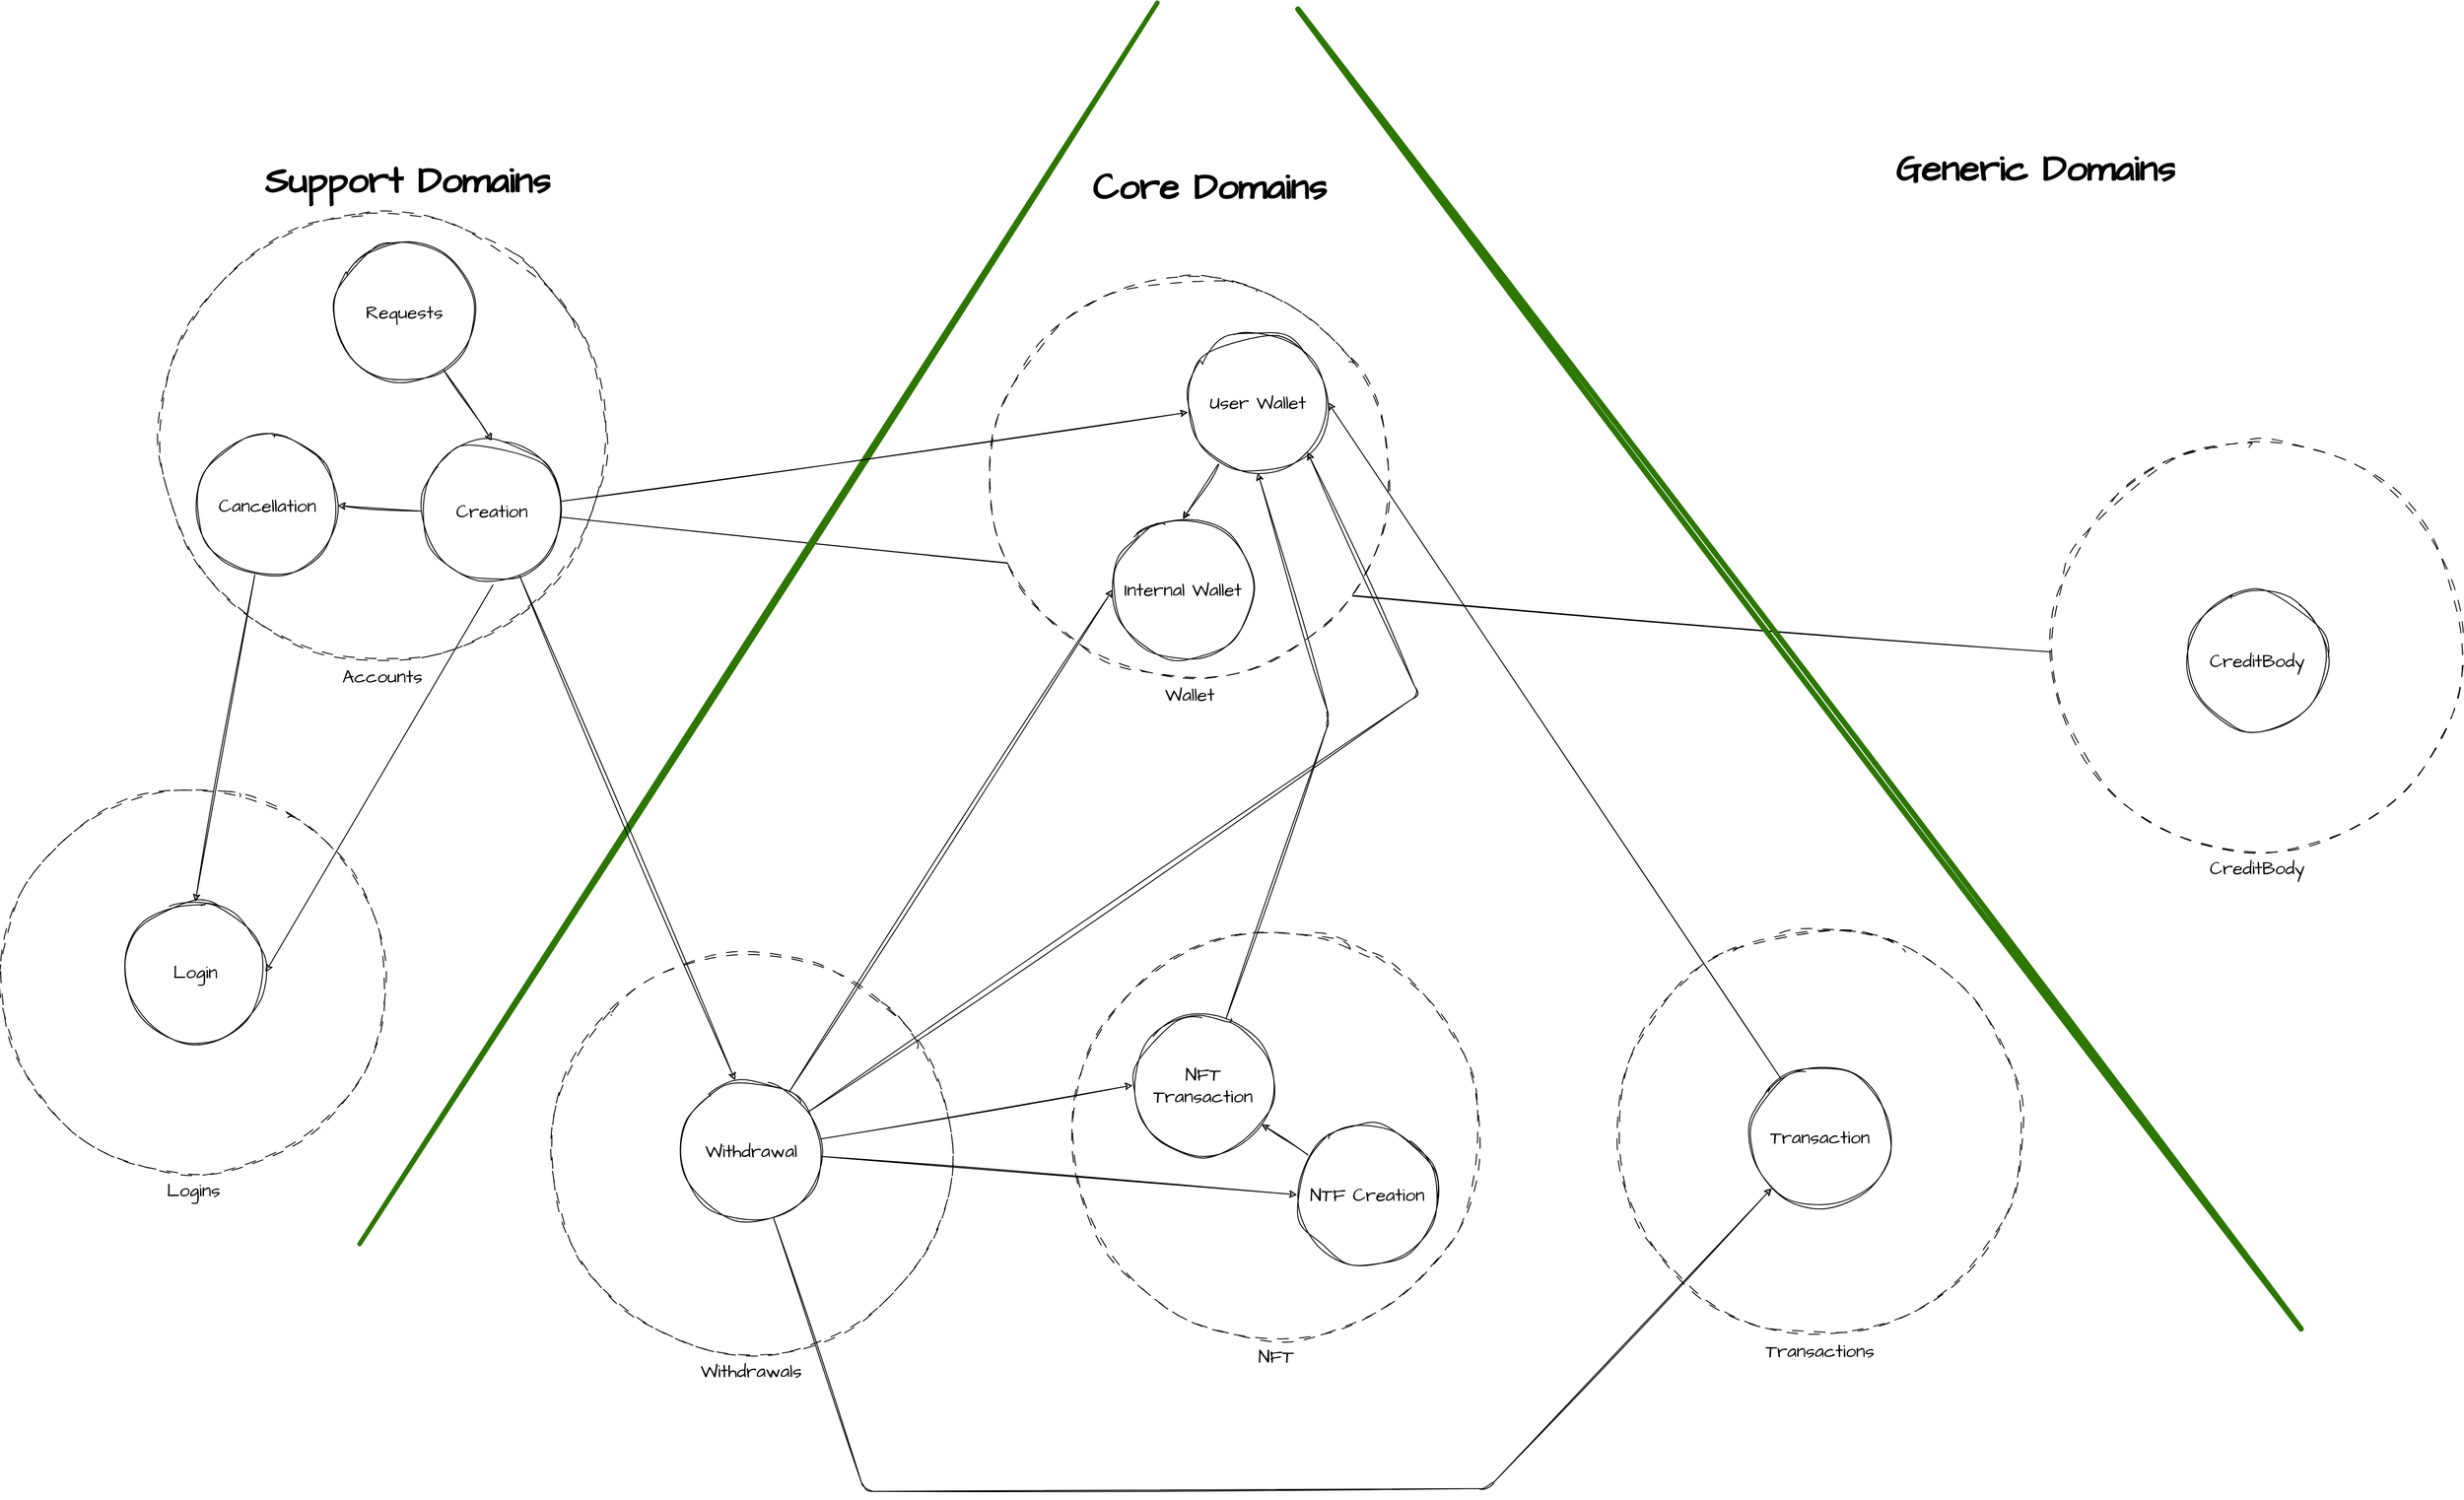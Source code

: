 <mxfile>
    <diagram id="XF7Dkb8Ud5Ayb_r42iLN" name="Agregados e Contextos">
        <mxGraphModel dx="2016" dy="3234" grid="0" gridSize="10" guides="1" tooltips="1" connect="1" arrows="1" fold="1" page="0" pageScale="1" pageWidth="827" pageHeight="1169" background="none" math="0" shadow="0">
            <root>
                <mxCell id="0"/>
                <mxCell id="1" parent="0"/>
                <mxCell id="X7u0ZTHmrpyYUjsZdkUG-4" value="" style="group;sketch=1;curveFitting=1;jiggle=2;" parent="1" vertex="1" connectable="0">
                    <mxGeometry x="1318" y="-638" width="444" height="444" as="geometry"/>
                </mxCell>
                <mxCell id="nLBdfTnSpAURe-LSy67d-1" value="Transactions" style="ellipse;whiteSpace=wrap;html=1;aspect=fixed;dashed=1;dashPattern=12 12;hachureGap=4;fontFamily=Architects Daughter;fontSource=https%3A%2F%2Ffonts.googleapis.com%2Fcss%3Ffamily%3DArchitects%2BDaughter;fontSize=20;labelPosition=center;verticalLabelPosition=bottom;align=center;verticalAlign=top;sketch=1;curveFitting=1;jiggle=2;" parent="X7u0ZTHmrpyYUjsZdkUG-4" vertex="1">
                    <mxGeometry width="444" height="444" as="geometry"/>
                </mxCell>
                <mxCell id="FebxSbXVXb0BgOYB0muA-5" value="Transaction" style="ellipse;whiteSpace=wrap;html=1;aspect=fixed;hachureGap=4;fontFamily=Architects Daughter;fontSource=https%3A%2F%2Ffonts.googleapis.com%2Fcss%3Ffamily%3DArchitects%2BDaughter;fontSize=20;sketch=1;curveFitting=1;jiggle=2;" parent="X7u0ZTHmrpyYUjsZdkUG-4" vertex="1">
                    <mxGeometry x="145" y="151" width="154" height="154" as="geometry"/>
                </mxCell>
                <mxCell id="X7u0ZTHmrpyYUjsZdkUG-2" value="" style="group;sketch=1;curveFitting=1;jiggle=2;" parent="1" vertex="1" connectable="0">
                    <mxGeometry x="-280" y="-1423" width="490" height="490" as="geometry"/>
                </mxCell>
                <mxCell id="cdoRaVye2EDjfcziEGaX-1" value="Accounts" style="ellipse;whiteSpace=wrap;html=1;aspect=fixed;dashed=1;dashPattern=12 12;hachureGap=4;fontFamily=Architects Daughter;fontSource=https%3A%2F%2Ffonts.googleapis.com%2Fcss%3Ffamily%3DArchitects%2BDaughter;fontSize=20;labelPosition=center;verticalLabelPosition=bottom;align=center;verticalAlign=top;sketch=1;curveFitting=1;jiggle=2;" parent="X7u0ZTHmrpyYUjsZdkUG-2" vertex="1">
                    <mxGeometry width="490" height="490" as="geometry"/>
                </mxCell>
                <mxCell id="X7u0ZTHmrpyYUjsZdkUG-17" style="edgeStyle=none;hachureGap=4;html=1;entryX=0.5;entryY=0;entryDx=0;entryDy=0;fontFamily=Architects Daughter;fontSource=https%3A%2F%2Ffonts.googleapis.com%2Fcss%3Ffamily%3DArchitects%2BDaughter;fontSize=16;sketch=1;curveFitting=1;jiggle=2;" parent="X7u0ZTHmrpyYUjsZdkUG-2" source="FebxSbXVXb0BgOYB0muA-1" target="FebxSbXVXb0BgOYB0muA-3" edge="1">
                    <mxGeometry relative="1" as="geometry"/>
                </mxCell>
                <mxCell id="FebxSbXVXb0BgOYB0muA-1" value="Requests" style="ellipse;whiteSpace=wrap;html=1;aspect=fixed;hachureGap=4;fontFamily=Architects Daughter;fontSource=https%3A%2F%2Ffonts.googleapis.com%2Fcss%3Ffamily%3DArchitects%2BDaughter;fontSize=20;sketch=1;curveFitting=1;jiggle=2;" parent="X7u0ZTHmrpyYUjsZdkUG-2" vertex="1">
                    <mxGeometry x="192" y="32" width="154" height="154" as="geometry"/>
                </mxCell>
                <mxCell id="FebxSbXVXb0BgOYB0muA-2" value="Cancellation" style="ellipse;whiteSpace=wrap;html=1;aspect=fixed;hachureGap=4;fontFamily=Architects Daughter;fontSource=https%3A%2F%2Ffonts.googleapis.com%2Fcss%3Ffamily%3DArchitects%2BDaughter;fontSize=20;sketch=1;curveFitting=1;jiggle=2;" parent="X7u0ZTHmrpyYUjsZdkUG-2" vertex="1">
                    <mxGeometry x="42" y="244" width="154" height="154" as="geometry"/>
                </mxCell>
                <mxCell id="X7u0ZTHmrpyYUjsZdkUG-18" style="edgeStyle=none;hachureGap=4;html=1;exitX=0;exitY=0.5;exitDx=0;exitDy=0;entryX=1;entryY=0.5;entryDx=0;entryDy=0;fontFamily=Architects Daughter;fontSource=https%3A%2F%2Ffonts.googleapis.com%2Fcss%3Ffamily%3DArchitects%2BDaughter;fontSize=16;sketch=1;curveFitting=1;jiggle=2;" parent="X7u0ZTHmrpyYUjsZdkUG-2" source="FebxSbXVXb0BgOYB0muA-3" target="FebxSbXVXb0BgOYB0muA-2" edge="1">
                    <mxGeometry relative="1" as="geometry"/>
                </mxCell>
                <mxCell id="FebxSbXVXb0BgOYB0muA-3" value="Creation" style="ellipse;whiteSpace=wrap;html=1;aspect=fixed;hachureGap=4;fontFamily=Architects Daughter;fontSource=https%3A%2F%2Ffonts.googleapis.com%2Fcss%3Ffamily%3DArchitects%2BDaughter;fontSize=20;sketch=1;curveFitting=1;jiggle=2;" parent="X7u0ZTHmrpyYUjsZdkUG-2" vertex="1">
                    <mxGeometry x="288" y="250" width="154" height="154" as="geometry"/>
                </mxCell>
                <mxCell id="X7u0ZTHmrpyYUjsZdkUG-15" style="edgeStyle=none;hachureGap=4;html=1;entryX=0;entryY=0.5;entryDx=0;entryDy=0;fontFamily=Architects Daughter;fontSource=https%3A%2F%2Ffonts.googleapis.com%2Fcss%3Ffamily%3DArchitects%2BDaughter;fontSize=16;sketch=1;curveFitting=1;jiggle=2;" parent="1" source="FebxSbXVXb0BgOYB0muA-3" target="X7u0ZTHmrpyYUjsZdkUG-1" edge="1">
                    <mxGeometry relative="1" as="geometry"/>
                </mxCell>
                <mxCell id="LbK3N2zfSMlFVSciuobR-11" value="" style="group;sketch=1;curveFitting=1;jiggle=2;" parent="1" vertex="1" connectable="0">
                    <mxGeometry x="630" y="-1352" width="439" height="439" as="geometry"/>
                </mxCell>
                <mxCell id="H-cdl_-ergXpOIGfJIJU-1" value="Wallet" style="ellipse;whiteSpace=wrap;html=1;aspect=fixed;dashed=1;dashPattern=12 12;hachureGap=4;fontFamily=Architects Daughter;fontSource=https%3A%2F%2Ffonts.googleapis.com%2Fcss%3Ffamily%3DArchitects%2BDaughter;fontSize=20;align=center;labelPosition=center;verticalLabelPosition=bottom;verticalAlign=top;sketch=1;curveFitting=1;jiggle=2;" parent="LbK3N2zfSMlFVSciuobR-11" vertex="1">
                    <mxGeometry width="439" height="439" as="geometry"/>
                </mxCell>
                <mxCell id="sU4AEiQqDKASQpqRJ-3H-13" style="edgeStyle=none;hachureGap=4;html=1;entryX=0.5;entryY=0;entryDx=0;entryDy=0;fontFamily=Architects Daughter;fontSource=https%3A%2F%2Ffonts.googleapis.com%2Fcss%3Ffamily%3DArchitects%2BDaughter;fontSize=16;sketch=1;curveFitting=1;jiggle=2;" parent="LbK3N2zfSMlFVSciuobR-11" source="LbK3N2zfSMlFVSciuobR-9" target="LbK3N2zfSMlFVSciuobR-10" edge="1">
                    <mxGeometry relative="1" as="geometry"/>
                </mxCell>
                <mxCell id="LbK3N2zfSMlFVSciuobR-9" value="User Wallet" style="ellipse;whiteSpace=wrap;html=1;aspect=fixed;hachureGap=4;fontFamily=Architects Daughter;fontSource=https%3A%2F%2Ffonts.googleapis.com%2Fcss%3Ffamily%3DArchitects%2BDaughter;fontSize=20;sketch=1;curveFitting=1;jiggle=2;" parent="LbK3N2zfSMlFVSciuobR-11" vertex="1">
                    <mxGeometry x="217" y="60" width="154" height="154" as="geometry"/>
                </mxCell>
                <mxCell id="LbK3N2zfSMlFVSciuobR-10" value="Internal Wallet" style="ellipse;whiteSpace=wrap;html=1;aspect=fixed;hachureGap=4;fontFamily=Architects Daughter;fontSource=https%3A%2F%2Ffonts.googleapis.com%2Fcss%3Ffamily%3DArchitects%2BDaughter;fontSize=20;sketch=1;curveFitting=1;jiggle=2;" parent="LbK3N2zfSMlFVSciuobR-11" vertex="1">
                    <mxGeometry x="135" y="265" width="154" height="154" as="geometry"/>
                </mxCell>
                <mxCell id="X7u0ZTHmrpyYUjsZdkUG-3" value="" style="group;sketch=1;curveFitting=1;jiggle=2;" parent="1" vertex="1" connectable="0">
                    <mxGeometry x="-453" y="-792" width="422" height="422" as="geometry"/>
                </mxCell>
                <mxCell id="nFcsy6m7rZfowKM9Kli8-1" value="Logins" style="ellipse;whiteSpace=wrap;html=1;aspect=fixed;dashed=1;dashPattern=12 12;hachureGap=4;fontFamily=Architects Daughter;fontSource=https%3A%2F%2Ffonts.googleapis.com%2Fcss%3Ffamily%3DArchitects%2BDaughter;fontSize=20;labelPosition=center;verticalLabelPosition=bottom;align=center;verticalAlign=top;sketch=1;curveFitting=1;jiggle=2;" parent="X7u0ZTHmrpyYUjsZdkUG-3" vertex="1">
                    <mxGeometry width="422" height="422" as="geometry"/>
                </mxCell>
                <mxCell id="FebxSbXVXb0BgOYB0muA-4" value="Login" style="ellipse;whiteSpace=wrap;html=1;aspect=fixed;hachureGap=4;fontFamily=Architects Daughter;fontSource=https%3A%2F%2Ffonts.googleapis.com%2Fcss%3Ffamily%3DArchitects%2BDaughter;fontSize=20;sketch=1;curveFitting=1;jiggle=2;" parent="X7u0ZTHmrpyYUjsZdkUG-3" vertex="1">
                    <mxGeometry x="136" y="124" width="154" height="154" as="geometry"/>
                </mxCell>
                <mxCell id="X7u0ZTHmrpyYUjsZdkUG-5" value="" style="group;sketch=1;curveFitting=1;jiggle=2;" parent="1" vertex="1" connectable="0">
                    <mxGeometry x="149" y="-612" width="440" height="440" as="geometry"/>
                </mxCell>
                <mxCell id="LbK3N2zfSMlFVSciuobR-7" value="Withdrawals" style="ellipse;whiteSpace=wrap;html=1;aspect=fixed;dashed=1;dashPattern=12 12;hachureGap=4;fontFamily=Architects Daughter;fontSource=https%3A%2F%2Ffonts.googleapis.com%2Fcss%3Ffamily%3DArchitects%2BDaughter;fontSize=20;labelPosition=center;verticalLabelPosition=bottom;align=center;verticalAlign=top;sketch=1;curveFitting=1;jiggle=2;" parent="X7u0ZTHmrpyYUjsZdkUG-5" vertex="1">
                    <mxGeometry width="440" height="440" as="geometry"/>
                </mxCell>
                <mxCell id="LbK3N2zfSMlFVSciuobR-12" value="Withdrawal" style="ellipse;whiteSpace=wrap;html=1;aspect=fixed;hachureGap=4;fontFamily=Architects Daughter;fontSource=https%3A%2F%2Ffonts.googleapis.com%2Fcss%3Ffamily%3DArchitects%2BDaughter;fontSize=20;sketch=1;curveFitting=1;jiggle=2;" parent="X7u0ZTHmrpyYUjsZdkUG-5" vertex="1">
                    <mxGeometry x="143" y="140" width="154" height="154" as="geometry"/>
                </mxCell>
                <mxCell id="X7u0ZTHmrpyYUjsZdkUG-6" value="" style="group;sketch=1;curveFitting=1;jiggle=2;" parent="1" vertex="1" connectable="0">
                    <mxGeometry x="720" y="-636" width="448" height="448" as="geometry"/>
                </mxCell>
                <mxCell id="LbK3N2zfSMlFVSciuobR-8" value="NFT" style="ellipse;whiteSpace=wrap;html=1;aspect=fixed;dashed=1;dashPattern=12 12;hachureGap=4;fontFamily=Architects Daughter;fontSource=https%3A%2F%2Ffonts.googleapis.com%2Fcss%3Ffamily%3DArchitects%2BDaughter;fontSize=20;labelPosition=center;verticalLabelPosition=bottom;align=center;verticalAlign=top;sketch=1;curveFitting=1;jiggle=2;" parent="X7u0ZTHmrpyYUjsZdkUG-6" vertex="1">
                    <mxGeometry width="448" height="448" as="geometry"/>
                </mxCell>
                <mxCell id="xuqyVaXFEHfDI57s0UiU-1" value="NFT Transaction" style="ellipse;whiteSpace=wrap;html=1;aspect=fixed;hachureGap=4;fontFamily=Architects Daughter;fontSource=https%3A%2F%2Ffonts.googleapis.com%2Fcss%3Ffamily%3DArchitects%2BDaughter;fontSize=20;sketch=1;curveFitting=1;jiggle=2;" parent="X7u0ZTHmrpyYUjsZdkUG-6" vertex="1">
                    <mxGeometry x="67" y="92" width="154" height="154" as="geometry"/>
                </mxCell>
                <mxCell id="sU4AEiQqDKASQpqRJ-3H-15" style="edgeStyle=none;hachureGap=4;html=1;fontFamily=Architects Daughter;fontSource=https%3A%2F%2Ffonts.googleapis.com%2Fcss%3Ffamily%3DArchitects%2BDaughter;fontSize=16;sketch=1;curveFitting=1;jiggle=2;" parent="X7u0ZTHmrpyYUjsZdkUG-6" source="xuqyVaXFEHfDI57s0UiU-2" target="xuqyVaXFEHfDI57s0UiU-1" edge="1">
                    <mxGeometry relative="1" as="geometry"/>
                </mxCell>
                <mxCell id="xuqyVaXFEHfDI57s0UiU-2" value="NTF Creation" style="ellipse;whiteSpace=wrap;html=1;aspect=fixed;hachureGap=4;fontFamily=Architects Daughter;fontSource=https%3A%2F%2Ffonts.googleapis.com%2Fcss%3Ffamily%3DArchitects%2BDaughter;fontSize=20;sketch=1;curveFitting=1;jiggle=2;" parent="X7u0ZTHmrpyYUjsZdkUG-6" vertex="1">
                    <mxGeometry x="247" y="212" width="154" height="154" as="geometry"/>
                </mxCell>
                <mxCell id="X7u0ZTHmrpyYUjsZdkUG-7" value="" style="group;sketch=1;curveFitting=1;jiggle=2;" parent="1" vertex="1" connectable="0">
                    <mxGeometry x="1794" y="-1173" width="450" height="450" as="geometry"/>
                </mxCell>
                <mxCell id="LbK3N2zfSMlFVSciuobR-6" value="CreditBody" style="ellipse;whiteSpace=wrap;html=1;aspect=fixed;dashed=1;dashPattern=12 12;hachureGap=4;fontFamily=Architects Daughter;fontSource=https%3A%2F%2Ffonts.googleapis.com%2Fcss%3Ffamily%3DArchitects%2BDaughter;fontSize=20;labelPosition=center;verticalLabelPosition=bottom;align=center;verticalAlign=top;sketch=1;curveFitting=1;jiggle=2;" parent="X7u0ZTHmrpyYUjsZdkUG-7" vertex="1">
                    <mxGeometry width="450" height="450" as="geometry"/>
                </mxCell>
                <mxCell id="X7u0ZTHmrpyYUjsZdkUG-1" value="CreditBody" style="ellipse;whiteSpace=wrap;html=1;aspect=fixed;hachureGap=4;fontFamily=Architects Daughter;fontSource=https%3A%2F%2Ffonts.googleapis.com%2Fcss%3Ffamily%3DArchitects%2BDaughter;fontSize=20;sketch=1;curveFitting=1;jiggle=2;" parent="X7u0ZTHmrpyYUjsZdkUG-7" vertex="1">
                    <mxGeometry x="148" y="164" width="154" height="154" as="geometry"/>
                </mxCell>
                <mxCell id="X7u0ZTHmrpyYUjsZdkUG-8" value="" style="endArrow=none;hachureGap=4;fontFamily=Architects Daughter;fontSource=https%3A%2F%2Ffonts.googleapis.com%2Fcss%3Ffamily%3DArchitects%2BDaughter;fontSize=16;fontColor=none;labelBackgroundColor=none;noLabel=1;labelBorderColor=#FF0000;fillColor=#60a917;strokeColor=#2D7600;strokeWidth=5;sketch=1;curveFitting=1;jiggle=2;" parent="1" edge="1">
                    <mxGeometry width="50" height="50" relative="1" as="geometry">
                        <mxPoint x="-60" y="-293" as="sourcePoint"/>
                        <mxPoint x="814" y="-1653" as="targetPoint"/>
                    </mxGeometry>
                </mxCell>
                <mxCell id="X7u0ZTHmrpyYUjsZdkUG-9" value="" style="endArrow=none;html=1;hachureGap=4;fontFamily=Architects Daughter;fontSource=https%3A%2F%2Ffonts.googleapis.com%2Fcss%3Ffamily%3DArchitects%2BDaughter;fontSize=16;strokeWidth=6;fillColor=#60a917;strokeColor=#2D7600;sketch=1;curveFitting=1;jiggle=2;" parent="1" edge="1">
                    <mxGeometry width="50" height="50" relative="1" as="geometry">
                        <mxPoint x="2067" y="-200" as="sourcePoint"/>
                        <mxPoint x="968" y="-1646" as="targetPoint"/>
                    </mxGeometry>
                </mxCell>
                <mxCell id="X7u0ZTHmrpyYUjsZdkUG-10" value="&lt;h1&gt;Core Domains&lt;/h1&gt;" style="text;html=1;strokeColor=none;fillColor=none;spacing=5;spacingTop=-20;whiteSpace=wrap;overflow=hidden;rounded=0;hachureGap=4;fontFamily=Architects Daughter;fontSource=https%3A%2F%2Ffonts.googleapis.com%2Fcss%3Ffamily%3DArchitects%2BDaughter;fontSize=20;sketch=1;curveFitting=1;jiggle=2;" parent="1" vertex="1">
                    <mxGeometry x="738" y="-1490" width="430" height="120" as="geometry"/>
                </mxCell>
                <mxCell id="X7u0ZTHmrpyYUjsZdkUG-11" value="&lt;h1&gt;Support Domains&lt;/h1&gt;" style="text;html=1;strokeColor=none;fillColor=none;spacing=5;spacingTop=-20;whiteSpace=wrap;overflow=hidden;rounded=0;hachureGap=4;fontFamily=Architects Daughter;fontSource=https%3A%2F%2Ffonts.googleapis.com%2Fcss%3Ffamily%3DArchitects%2BDaughter;fontSize=20;sketch=1;curveFitting=1;jiggle=2;" parent="1" vertex="1">
                    <mxGeometry x="-169" y="-1497" width="430" height="120" as="geometry"/>
                </mxCell>
                <mxCell id="X7u0ZTHmrpyYUjsZdkUG-12" value="&lt;h1&gt;Generic Domains&lt;/h1&gt;" style="text;html=1;strokeColor=none;fillColor=none;spacing=5;spacingTop=-20;whiteSpace=wrap;overflow=hidden;rounded=0;hachureGap=4;fontFamily=Architects Daughter;fontSource=https%3A%2F%2Ffonts.googleapis.com%2Fcss%3Ffamily%3DArchitects%2BDaughter;fontSize=20;sketch=1;curveFitting=1;jiggle=2;" parent="1" vertex="1">
                    <mxGeometry x="1618" y="-1510" width="430" height="120" as="geometry"/>
                </mxCell>
                <mxCell id="sU4AEiQqDKASQpqRJ-3H-4" style="edgeStyle=none;hachureGap=4;html=1;entryX=0.5;entryY=0;entryDx=0;entryDy=0;fontFamily=Architects Daughter;fontSource=https%3A%2F%2Ffonts.googleapis.com%2Fcss%3Ffamily%3DArchitects%2BDaughter;fontSize=16;sketch=1;curveFitting=1;jiggle=2;" parent="1" source="FebxSbXVXb0BgOYB0muA-2" target="FebxSbXVXb0BgOYB0muA-4" edge="1">
                    <mxGeometry relative="1" as="geometry"/>
                </mxCell>
                <mxCell id="sU4AEiQqDKASQpqRJ-3H-5" style="edgeStyle=none;hachureGap=4;html=1;exitX=1;exitY=0;exitDx=0;exitDy=0;entryX=1;entryY=0.5;entryDx=0;entryDy=0;fontFamily=Architects Daughter;fontSource=https%3A%2F%2Ffonts.googleapis.com%2Fcss%3Ffamily%3DArchitects%2BDaughter;fontSize=16;sketch=1;curveFitting=1;jiggle=2;" parent="1" target="FebxSbXVXb0BgOYB0muA-4" edge="1">
                    <mxGeometry relative="1" as="geometry">
                        <mxPoint x="86" y="-1015" as="sourcePoint"/>
                    </mxGeometry>
                </mxCell>
                <mxCell id="sU4AEiQqDKASQpqRJ-3H-12" style="edgeStyle=none;hachureGap=4;html=1;fontFamily=Architects Daughter;fontSource=https%3A%2F%2Ffonts.googleapis.com%2Fcss%3Ffamily%3DArchitects%2BDaughter;fontSize=16;sketch=1;curveFitting=1;jiggle=2;" parent="1" source="FebxSbXVXb0BgOYB0muA-3" target="LbK3N2zfSMlFVSciuobR-9" edge="1">
                    <mxGeometry relative="1" as="geometry"/>
                </mxCell>
                <mxCell id="sU4AEiQqDKASQpqRJ-3H-14" style="edgeStyle=none;hachureGap=4;html=1;entryX=0.385;entryY=-0.003;entryDx=0;entryDy=0;entryPerimeter=0;fontFamily=Architects Daughter;fontSource=https%3A%2F%2Ffonts.googleapis.com%2Fcss%3Ffamily%3DArchitects%2BDaughter;fontSize=16;sketch=1;curveFitting=1;jiggle=2;" parent="1" source="FebxSbXVXb0BgOYB0muA-3" target="LbK3N2zfSMlFVSciuobR-12" edge="1">
                    <mxGeometry relative="1" as="geometry"/>
                </mxCell>
                <mxCell id="sU4AEiQqDKASQpqRJ-3H-16" style="edgeStyle=none;hachureGap=4;html=1;entryX=0;entryY=0.5;entryDx=0;entryDy=0;fontFamily=Architects Daughter;fontSource=https%3A%2F%2Ffonts.googleapis.com%2Fcss%3Ffamily%3DArchitects%2BDaughter;fontSize=16;sketch=1;curveFitting=1;jiggle=2;" parent="1" source="LbK3N2zfSMlFVSciuobR-12" target="xuqyVaXFEHfDI57s0UiU-2" edge="1">
                    <mxGeometry relative="1" as="geometry"/>
                </mxCell>
                <mxCell id="sU4AEiQqDKASQpqRJ-3H-17" style="edgeStyle=none;hachureGap=4;html=1;entryX=0;entryY=0.5;entryDx=0;entryDy=0;fontFamily=Architects Daughter;fontSource=https%3A%2F%2Ffonts.googleapis.com%2Fcss%3Ffamily%3DArchitects%2BDaughter;fontSize=16;sketch=1;curveFitting=1;jiggle=2;" parent="1" source="LbK3N2zfSMlFVSciuobR-12" target="LbK3N2zfSMlFVSciuobR-10" edge="1">
                    <mxGeometry relative="1" as="geometry"/>
                </mxCell>
                <mxCell id="sU4AEiQqDKASQpqRJ-3H-18" style="edgeStyle=none;hachureGap=4;html=1;entryX=1;entryY=1;entryDx=0;entryDy=0;fontFamily=Architects Daughter;fontSource=https%3A%2F%2Ffonts.googleapis.com%2Fcss%3Ffamily%3DArchitects%2BDaughter;fontSize=16;sketch=1;curveFitting=1;jiggle=2;" parent="1" source="LbK3N2zfSMlFVSciuobR-12" target="LbK3N2zfSMlFVSciuobR-9" edge="1">
                    <mxGeometry relative="1" as="geometry">
                        <Array as="points">
                            <mxPoint x="1100" y="-895"/>
                        </Array>
                    </mxGeometry>
                </mxCell>
                <mxCell id="sU4AEiQqDKASQpqRJ-3H-19" style="edgeStyle=none;hachureGap=4;html=1;entryX=0.5;entryY=1;entryDx=0;entryDy=0;fontFamily=Architects Daughter;fontSource=https%3A%2F%2Ffonts.googleapis.com%2Fcss%3Ffamily%3DArchitects%2BDaughter;fontSize=16;sketch=1;curveFitting=1;jiggle=2;" parent="1" source="xuqyVaXFEHfDI57s0UiU-1" target="LbK3N2zfSMlFVSciuobR-9" edge="1">
                    <mxGeometry relative="1" as="geometry">
                        <Array as="points">
                            <mxPoint x="1003" y="-868"/>
                        </Array>
                    </mxGeometry>
                </mxCell>
                <mxCell id="sU4AEiQqDKASQpqRJ-3H-20" style="edgeStyle=none;hachureGap=4;html=1;entryX=1;entryY=0.5;entryDx=0;entryDy=0;fontFamily=Architects Daughter;fontSource=https%3A%2F%2Ffonts.googleapis.com%2Fcss%3Ffamily%3DArchitects%2BDaughter;fontSize=16;sketch=1;curveFitting=1;jiggle=2;" parent="1" source="FebxSbXVXb0BgOYB0muA-5" target="LbK3N2zfSMlFVSciuobR-9" edge="1">
                    <mxGeometry relative="1" as="geometry"/>
                </mxCell>
                <mxCell id="sU4AEiQqDKASQpqRJ-3H-21" style="edgeStyle=none;hachureGap=4;html=1;entryX=0;entryY=0.5;entryDx=0;entryDy=0;fontFamily=Architects Daughter;fontSource=https%3A%2F%2Ffonts.googleapis.com%2Fcss%3Ffamily%3DArchitects%2BDaughter;fontSize=16;sketch=1;curveFitting=1;jiggle=2;" parent="1" source="LbK3N2zfSMlFVSciuobR-12" target="xuqyVaXFEHfDI57s0UiU-1" edge="1">
                    <mxGeometry relative="1" as="geometry"/>
                </mxCell>
                <mxCell id="sU4AEiQqDKASQpqRJ-3H-22" style="edgeStyle=none;hachureGap=4;html=1;fontFamily=Architects Daughter;fontSource=https%3A%2F%2Ffonts.googleapis.com%2Fcss%3Ffamily%3DArchitects%2BDaughter;fontSize=16;sketch=1;curveFitting=1;jiggle=2;" parent="1" source="LbK3N2zfSMlFVSciuobR-12" target="FebxSbXVXb0BgOYB0muA-5" edge="1">
                    <mxGeometry relative="1" as="geometry">
                        <Array as="points">
                            <mxPoint x="493" y="-22"/>
                            <mxPoint x="1176" y="-25"/>
                        </Array>
                    </mxGeometry>
                </mxCell>
            </root>
        </mxGraphModel>
    </diagram>
    <diagram id="-ZtiPcsxTE_oisyhH8vD" name="Events">
        <mxGraphModel dx="4453" dy="4113" grid="0" gridSize="10" guides="1" tooltips="1" connect="1" arrows="1" fold="1" page="0" pageScale="1" pageWidth="827" pageHeight="1169" math="0" shadow="0">
            <root>
                <mxCell id="0"/>
                <mxCell id="1" parent="0"/>
                <mxCell id="2" value="Event" style="rounded=0;whiteSpace=wrap;html=1;hachureGap=4;fontFamily=Architects Daughter;fontSource=https%3A%2F%2Ffonts.googleapis.com%2Fcss%3Ffamily%3DArchitects%2BDaughter;fontSize=20;fillColor=#f0a30a;fontColor=#FFFFFF;strokeColor=#BD7000;fontStyle=1;sketch=1;curveFitting=1;jiggle=2;" parent="1" vertex="1">
                    <mxGeometry x="-100" y="160" width="120" height="60" as="geometry"/>
                </mxCell>
                <mxCell id="3" value="Command" style="ellipse;whiteSpace=wrap;html=1;hachureGap=4;fontFamily=Architects Daughter;fontSource=https%3A%2F%2Ffonts.googleapis.com%2Fcss%3Ffamily%3DArchitects%2BDaughter;fontSize=20;fillColor=#0050ef;fontColor=#ffffff;strokeColor=#001DBC;sketch=1;curveFitting=1;jiggle=2;" parent="1" vertex="1">
                    <mxGeometry x="-110" y="290" width="120" height="80" as="geometry"/>
                </mxCell>
                <mxCell id="4" value="Actor" style="shape=umlActor;verticalLabelPosition=bottom;verticalAlign=top;html=1;outlineConnect=0;hachureGap=4;fontFamily=Architects Daughter;fontSource=https%3A%2F%2Ffonts.googleapis.com%2Fcss%3Ffamily%3DArchitects%2BDaughter;fontSize=20;sketch=1;curveFitting=1;jiggle=2;" parent="1" vertex="1">
                    <mxGeometry x="-65" y="420" width="30" height="60" as="geometry"/>
                </mxCell>
                <mxCell id="5" value="Usuário logado" style="rounded=0;whiteSpace=wrap;html=1;hachureGap=4;fontFamily=Architects Daughter;fontSource=https%3A%2F%2Ffonts.googleapis.com%2Fcss%3Ffamily%3DArchitects%2BDaughter;fontSize=20;sketch=1;curveFitting=1;jiggle=2;" parent="1" vertex="1">
                    <mxGeometry x="880" y="50" width="120" height="60" as="geometry"/>
                </mxCell>
                <mxCell id="7" value="Usuário deslogado" style="rounded=0;whiteSpace=wrap;html=1;hachureGap=4;fontFamily=Architects Daughter;fontSource=https%3A%2F%2Ffonts.googleapis.com%2Fcss%3Ffamily%3DArchitects%2BDaughter;fontSize=20;sketch=1;curveFitting=1;jiggle=2;" parent="1" vertex="1">
                    <mxGeometry x="890" y="140" width="120" height="60" as="geometry"/>
                </mxCell>
                <mxCell id="8" value="NFT Criada" style="rounded=0;whiteSpace=wrap;html=1;hachureGap=4;fontFamily=Architects Daughter;fontSource=https%3A%2F%2Ffonts.googleapis.com%2Fcss%3Ffamily%3DArchitects%2BDaughter;fontSize=20;sketch=1;curveFitting=1;jiggle=2;" parent="1" vertex="1">
                    <mxGeometry x="880" y="390" width="210" height="60" as="geometry"/>
                </mxCell>
                <mxCell id="10" value="NFT listada para venda/compra" style="rounded=0;whiteSpace=wrap;html=1;hachureGap=4;fontFamily=Architects Daughter;fontSource=https%3A%2F%2Ffonts.googleapis.com%2Fcss%3Ffamily%3DArchitects%2BDaughter;fontSize=20;sketch=1;curveFitting=1;jiggle=2;" parent="1" vertex="1">
                    <mxGeometry x="880" y="730" width="210" height="60" as="geometry"/>
                </mxCell>
                <mxCell id="11" value="NFT deslistada para venda/compra" style="rounded=0;whiteSpace=wrap;html=1;hachureGap=4;fontFamily=Architects Daughter;fontSource=https%3A%2F%2Ffonts.googleapis.com%2Fcss%3Ffamily%3DArchitects%2BDaughter;fontSize=20;sketch=1;curveFitting=1;jiggle=2;" parent="1" vertex="1">
                    <mxGeometry x="870" y="830" width="210" height="60" as="geometry"/>
                </mxCell>
                <mxCell id="14" value="Conta corretora criada" style="rounded=0;whiteSpace=wrap;html=1;hachureGap=4;fontFamily=Architects Daughter;fontSource=https%3A%2F%2Ffonts.googleapis.com%2Fcss%3Ffamily%3DArchitects%2BDaughter;fontSize=20;sketch=1;curveFitting=1;jiggle=2;" parent="1" vertex="1">
                    <mxGeometry x="979" y="1400" width="210" height="60" as="geometry"/>
                </mxCell>
                <mxCell id="16" value="Conta corretora cancelada" style="rounded=0;whiteSpace=wrap;html=1;hachureGap=4;fontFamily=Architects Daughter;fontSource=https%3A%2F%2Ffonts.googleapis.com%2Fcss%3Ffamily%3DArchitects%2BDaughter;fontSize=20;fillColor=#f0a30a;fontColor=#ffffff;strokeColor=#BD7000;fontStyle=1;sketch=1;curveFitting=1;jiggle=2;" parent="1" vertex="1">
                    <mxGeometry x="979" y="1500" width="210" height="60" as="geometry"/>
                </mxCell>
                <mxCell id="17" value="Conta Moeda (criptomoeda) criada" style="rounded=0;whiteSpace=wrap;html=1;hachureGap=4;fontFamily=Architects Daughter;fontSource=https%3A%2F%2Ffonts.googleapis.com%2Fcss%3Ffamily%3DArchitects%2BDaughter;fontSize=20;fillColor=#f0a30a;fontColor=#ffffff;strokeColor=#BD7000;fontStyle=1;sketch=1;curveFitting=1;jiggle=2;" parent="1" vertex="1">
                    <mxGeometry x="979" y="1600" width="210" height="60" as="geometry"/>
                </mxCell>
                <mxCell id="19" value="Transação de venda de moeda realizada" style="rounded=0;whiteSpace=wrap;html=1;hachureGap=4;fontFamily=Architects Daughter;fontSource=https%3A%2F%2Ffonts.googleapis.com%2Fcss%3Ffamily%3DArchitects%2BDaughter;fontSize=20;fillColor=#f0a30a;fontColor=#ffffff;strokeColor=#BD7000;fontStyle=1;sketch=1;curveFitting=1;jiggle=2;" parent="1" vertex="1">
                    <mxGeometry x="969" y="1990" width="310" height="60" as="geometry"/>
                </mxCell>
                <mxCell id="21" value="Transação de compra de moeda realizada" style="rounded=0;whiteSpace=wrap;html=1;hachureGap=4;fontFamily=Architects Daughter;fontSource=https%3A%2F%2Ffonts.googleapis.com%2Fcss%3Ffamily%3DArchitects%2BDaughter;fontSize=20;fillColor=#f0a30a;fontColor=#ffffff;strokeColor=#BD7000;fontStyle=1;sketch=1;curveFitting=1;jiggle=2;" parent="1" vertex="1">
                    <mxGeometry x="969" y="1910" width="310" height="60" as="geometry"/>
                </mxCell>
                <mxCell id="22" value="Usuário bloqueado" style="rounded=0;whiteSpace=wrap;html=1;hachureGap=4;fontFamily=Architects Daughter;fontSource=https%3A%2F%2Ffonts.googleapis.com%2Fcss%3Ffamily%3DArchitects%2BDaughter;fontSize=20;sketch=1;curveFitting=1;jiggle=2;" parent="1" vertex="1">
                    <mxGeometry x="890" y="230" width="120" height="60" as="geometry"/>
                </mxCell>
                <mxCell id="23" value="Login" style="ellipse;whiteSpace=wrap;html=1;hachureGap=4;fontFamily=Architects Daughter;fontSource=https%3A%2F%2Ffonts.googleapis.com%2Fcss%3Ffamily%3DArchitects%2BDaughter;fontSize=20;fillColor=#0050ef;fontColor=#ffffff;strokeColor=#001DBC;sketch=1;curveFitting=1;jiggle=2;" parent="1" vertex="1">
                    <mxGeometry x="707" y="40" width="120" height="80" as="geometry"/>
                </mxCell>
                <mxCell id="24" value="Logout" style="ellipse;whiteSpace=wrap;html=1;hachureGap=4;fontFamily=Architects Daughter;fontSource=https%3A%2F%2Ffonts.googleapis.com%2Fcss%3Ffamily%3DArchitects%2BDaughter;fontSize=20;fillColor=#0050ef;fontColor=#ffffff;strokeColor=#001DBC;sketch=1;curveFitting=1;jiggle=2;" parent="1" vertex="1">
                    <mxGeometry x="700" y="130" width="120" height="80" as="geometry"/>
                </mxCell>
                <mxCell id="25" value="Bloquear usuário" style="ellipse;whiteSpace=wrap;html=1;hachureGap=4;fontFamily=Architects Daughter;fontSource=https%3A%2F%2Ffonts.googleapis.com%2Fcss%3Ffamily%3DArchitects%2BDaughter;fontSize=20;fillColor=#0050ef;fontColor=#ffffff;strokeColor=#001DBC;sketch=1;curveFitting=1;jiggle=2;" parent="1" vertex="1">
                    <mxGeometry x="707" y="220" width="120" height="80" as="geometry"/>
                </mxCell>
                <mxCell id="26" value="Criar NFT" style="ellipse;whiteSpace=wrap;html=1;hachureGap=4;fontFamily=Architects Daughter;fontSource=https%3A%2F%2Ffonts.googleapis.com%2Fcss%3Ffamily%3DArchitects%2BDaughter;fontSize=20;fillColor=#0050ef;fontColor=#ffffff;strokeColor=#001DBC;sketch=1;curveFitting=1;jiggle=2;" parent="1" vertex="1">
                    <mxGeometry x="700" y="380" width="120" height="80" as="geometry"/>
                </mxCell>
                <mxCell id="27" value="Comprar NTF" style="ellipse;whiteSpace=wrap;html=1;hachureGap=4;fontFamily=Architects Daughter;fontSource=https%3A%2F%2Ffonts.googleapis.com%2Fcss%3Ffamily%3DArchitects%2BDaughter;fontSize=20;fillColor=#0050ef;fontColor=#ffffff;strokeColor=#001DBC;sketch=1;curveFitting=1;jiggle=2;" parent="1" vertex="1">
                    <mxGeometry x="707" y="610" width="120" height="80" as="geometry"/>
                </mxCell>
                <mxCell id="28" value="Listar NFT" style="ellipse;whiteSpace=wrap;html=1;hachureGap=4;fontFamily=Architects Daughter;fontSource=https%3A%2F%2Ffonts.googleapis.com%2Fcss%3Ffamily%3DArchitects%2BDaughter;fontSize=20;fillColor=#0050ef;fontColor=#ffffff;strokeColor=#001DBC;sketch=1;curveFitting=1;jiggle=2;" parent="1" vertex="1">
                    <mxGeometry x="700" y="720" width="120" height="80" as="geometry"/>
                </mxCell>
                <mxCell id="29" value="Deslistar NFT" style="ellipse;whiteSpace=wrap;html=1;hachureGap=4;fontFamily=Architects Daughter;fontSource=https%3A%2F%2Ffonts.googleapis.com%2Fcss%3Ffamily%3DArchitects%2BDaughter;fontSize=20;fillColor=#0050ef;fontColor=#ffffff;strokeColor=#001DBC;sketch=1;curveFitting=1;jiggle=2;" parent="1" vertex="1">
                    <mxGeometry x="690" y="830" width="120" height="80" as="geometry"/>
                </mxCell>
                <mxCell id="31" value="Transferir recursos de banco para Anselmex" style="ellipse;whiteSpace=wrap;html=1;hachureGap=4;fontFamily=Architects Daughter;fontSource=https%3A%2F%2Ffonts.googleapis.com%2Fcss%3Ffamily%3DArchitects%2BDaughter;fontSize=20;fillColor=#0050ef;fontColor=#ffffff;strokeColor=#001DBC;sketch=1;curveFitting=1;jiggle=2;" parent="1" vertex="1">
                    <mxGeometry x="664" y="970" width="247" height="80" as="geometry"/>
                </mxCell>
                <mxCell id="32" value="Transferir recursos de Anselmex para banco" style="ellipse;whiteSpace=wrap;html=1;hachureGap=4;fontFamily=Architects Daughter;fontSource=https%3A%2F%2Ffonts.googleapis.com%2Fcss%3Ffamily%3DArchitects%2BDaughter;fontSize=20;fillColor=#0050ef;fontColor=#ffffff;strokeColor=#001DBC;sketch=1;curveFitting=1;jiggle=2;" parent="1" vertex="1">
                    <mxGeometry x="669" y="1080" width="247" height="80" as="geometry"/>
                </mxCell>
                <mxCell id="33" value="Vender NTF" style="ellipse;whiteSpace=wrap;html=1;hachureGap=4;fontFamily=Architects Daughter;fontSource=https%3A%2F%2Ffonts.googleapis.com%2Fcss%3Ffamily%3DArchitects%2BDaughter;fontSize=20;fillColor=#0050ef;fontColor=#ffffff;strokeColor=#001DBC;sketch=1;curveFitting=1;jiggle=2;" parent="1" vertex="1">
                    <mxGeometry x="707" y="490" width="120" height="80" as="geometry"/>
                </mxCell>
                <mxCell id="36" value="Criar conta corretora" style="ellipse;whiteSpace=wrap;html=1;hachureGap=4;fontFamily=Architects Daughter;fontSource=https%3A%2F%2Ffonts.googleapis.com%2Fcss%3Ffamily%3DArchitects%2BDaughter;fontSize=20;fillColor=#0050ef;fontColor=#ffffff;strokeColor=#001DBC;sketch=1;curveFitting=1;jiggle=2;" parent="1" vertex="1">
                    <mxGeometry x="662" y="1390" width="247" height="80" as="geometry"/>
                </mxCell>
                <mxCell id="37" value="Cancelar conta corretora" style="ellipse;whiteSpace=wrap;html=1;hachureGap=4;fontFamily=Architects Daughter;fontSource=https%3A%2F%2Ffonts.googleapis.com%2Fcss%3Ffamily%3DArchitects%2BDaughter;fontSize=20;fillColor=#0050ef;fontColor=#ffffff;strokeColor=#001DBC;sketch=1;curveFitting=1;jiggle=2;" parent="1" vertex="1">
                    <mxGeometry x="662" y="1490" width="247" height="80" as="geometry"/>
                </mxCell>
                <mxCell id="38" value="Criar conta moeda cripto" style="ellipse;whiteSpace=wrap;html=1;hachureGap=4;fontFamily=Architects Daughter;fontSource=https%3A%2F%2Ffonts.googleapis.com%2Fcss%3Ffamily%3DArchitects%2BDaughter;fontSize=20;fillColor=#0050ef;fontColor=#ffffff;strokeColor=#001DBC;sketch=1;curveFitting=1;jiggle=2;" parent="1" vertex="1">
                    <mxGeometry x="659" y="1600" width="247" height="80" as="geometry"/>
                </mxCell>
                <mxCell id="39" value="Comprar moeda" style="ellipse;whiteSpace=wrap;html=1;hachureGap=4;fontFamily=Architects Daughter;fontSource=https%3A%2F%2Ffonts.googleapis.com%2Fcss%3Ffamily%3DArchitects%2BDaughter;fontSize=20;fillColor=#0050ef;fontColor=#ffffff;strokeColor=#001DBC;sketch=1;curveFitting=1;jiggle=2;" parent="1" vertex="1">
                    <mxGeometry x="652" y="1890" width="247" height="80" as="geometry"/>
                </mxCell>
                <mxCell id="41" value="Vender moeda" style="ellipse;whiteSpace=wrap;html=1;hachureGap=4;fontFamily=Architects Daughter;fontSource=https%3A%2F%2Ffonts.googleapis.com%2Fcss%3Ffamily%3DArchitects%2BDaughter;fontSize=20;fillColor=#0050ef;fontColor=#ffffff;strokeColor=#001DBC;sketch=1;curveFitting=1;jiggle=2;" parent="1" vertex="1">
                    <mxGeometry x="659" y="1980" width="247" height="80" as="geometry"/>
                </mxCell>
                <mxCell id="42" value="Usuário" style="shape=umlActor;verticalLabelPosition=bottom;verticalAlign=top;html=1;outlineConnect=0;hachureGap=4;fontFamily=Architects Daughter;fontSource=https%3A%2F%2Ffonts.googleapis.com%2Fcss%3Ffamily%3DArchitects%2BDaughter;fontSize=20;sketch=1;curveFitting=1;jiggle=2;" parent="1" vertex="1">
                    <mxGeometry x="585" y="40" width="30" height="60" as="geometry"/>
                </mxCell>
                <mxCell id="43" value="Usuário" style="shape=umlActor;verticalLabelPosition=bottom;verticalAlign=top;html=1;outlineConnect=0;hachureGap=4;fontFamily=Architects Daughter;fontSource=https%3A%2F%2Ffonts.googleapis.com%2Fcss%3Ffamily%3DArchitects%2BDaughter;fontSize=20;sketch=1;curveFitting=1;jiggle=2;" parent="1" vertex="1">
                    <mxGeometry x="585" y="140" width="30" height="60" as="geometry"/>
                </mxCell>
                <mxCell id="45" value="Usuário" style="shape=umlActor;verticalLabelPosition=bottom;verticalAlign=top;html=1;outlineConnect=0;hachureGap=4;fontFamily=Architects Daughter;fontSource=https%3A%2F%2Ffonts.googleapis.com%2Fcss%3Ffamily%3DArchitects%2BDaughter;fontSize=20;sketch=1;curveFitting=1;jiggle=2;" parent="1" vertex="1">
                    <mxGeometry x="582" y="370" width="30" height="60" as="geometry"/>
                </mxCell>
                <mxCell id="47" value="Usuário" style="shape=umlActor;verticalLabelPosition=bottom;verticalAlign=top;html=1;outlineConnect=0;hachureGap=4;fontFamily=Architects Daughter;fontSource=https%3A%2F%2Ffonts.googleapis.com%2Fcss%3Ffamily%3DArchitects%2BDaughter;fontSize=20;sketch=1;curveFitting=1;jiggle=2;" parent="1" vertex="1">
                    <mxGeometry x="582" y="710" width="30" height="60" as="geometry"/>
                </mxCell>
                <mxCell id="50" value="Usuário" style="shape=umlActor;verticalLabelPosition=bottom;verticalAlign=top;html=1;outlineConnect=0;hachureGap=4;fontFamily=Architects Daughter;fontSource=https%3A%2F%2Ffonts.googleapis.com%2Fcss%3Ffamily%3DArchitects%2BDaughter;fontSize=20;sketch=1;curveFitting=1;jiggle=2;" parent="1" vertex="1">
                    <mxGeometry x="577" y="840" width="30" height="60" as="geometry"/>
                </mxCell>
                <mxCell id="51" value="Usuário" style="shape=umlActor;verticalLabelPosition=bottom;verticalAlign=top;html=1;outlineConnect=0;hachureGap=4;fontFamily=Architects Daughter;fontSource=https%3A%2F%2Ffonts.googleapis.com%2Fcss%3Ffamily%3DArchitects%2BDaughter;fontSize=20;sketch=1;curveFitting=1;jiggle=2;" parent="1" vertex="1">
                    <mxGeometry x="569" y="970" width="30" height="60" as="geometry"/>
                </mxCell>
                <mxCell id="52" value="Moeda fiat criada" style="rounded=0;whiteSpace=wrap;html=1;hachureGap=4;fontFamily=Architects Daughter;fontSource=https%3A%2F%2Ffonts.googleapis.com%2Fcss%3Ffamily%3DArchitects%2BDaughter;fontSize=20;fillColor=#f0a30a;fontColor=#ffffff;strokeColor=#BD7000;fontStyle=1;sketch=1;curveFitting=1;jiggle=2;" parent="1" vertex="1">
                    <mxGeometry x="979" y="2120" width="210" height="60" as="geometry"/>
                </mxCell>
                <mxCell id="53" value="Moeda disponibilizada para operações" style="rounded=0;whiteSpace=wrap;html=1;hachureGap=4;fontFamily=Architects Daughter;fontSource=https%3A%2F%2Ffonts.googleapis.com%2Fcss%3Ffamily%3DArchitects%2BDaughter;fontSize=20;fillColor=#f0a30a;fontColor=#ffffff;strokeColor=#BD7000;fontStyle=1;sketch=1;curveFitting=1;jiggle=2;" parent="1" vertex="1">
                    <mxGeometry x="979" y="2398" width="210" height="60" as="geometry"/>
                </mxCell>
                <mxCell id="54" value="Moeda pausada" style="rounded=0;whiteSpace=wrap;html=1;hachureGap=4;fontFamily=Architects Daughter;fontSource=https%3A%2F%2Ffonts.googleapis.com%2Fcss%3Ffamily%3DArchitects%2BDaughter;fontSize=20;fillColor=#f0a30a;fontColor=#ffffff;strokeColor=#BD7000;fontStyle=1;sketch=1;curveFitting=1;jiggle=2;" parent="1" vertex="1">
                    <mxGeometry x="979" y="2498" width="210" height="60" as="geometry"/>
                </mxCell>
                <mxCell id="55" value="Moeda cancelada" style="rounded=0;whiteSpace=wrap;html=1;hachureGap=4;fontFamily=Architects Daughter;fontSource=https%3A%2F%2Ffonts.googleapis.com%2Fcss%3Ffamily%3DArchitects%2BDaughter;fontSize=20;fillColor=#f0a30a;fontColor=#ffffff;strokeColor=#BD7000;fontStyle=1;sketch=1;curveFitting=1;jiggle=2;" parent="1" vertex="1">
                    <mxGeometry x="979" y="2608" width="210" height="60" as="geometry"/>
                </mxCell>
                <mxCell id="56" value="Criar moeda fiat" style="ellipse;whiteSpace=wrap;html=1;hachureGap=4;fontFamily=Architects Daughter;fontSource=https%3A%2F%2Ffonts.googleapis.com%2Fcss%3Ffamily%3DArchitects%2BDaughter;fontSize=20;fillColor=#0050ef;fontColor=#ffffff;strokeColor=#001DBC;sketch=1;curveFitting=1;jiggle=2;" parent="1" vertex="1">
                    <mxGeometry x="664" y="2110" width="247" height="80" as="geometry"/>
                </mxCell>
                <mxCell id="57" value="Disponibilizar moeda para operações" style="ellipse;whiteSpace=wrap;html=1;hachureGap=4;fontFamily=Architects Daughter;fontSource=https%3A%2F%2Ffonts.googleapis.com%2Fcss%3Ffamily%3DArchitects%2BDaughter;fontSize=20;fillColor=#0050ef;fontColor=#ffffff;strokeColor=#001DBC;sketch=1;curveFitting=1;jiggle=2;" parent="1" vertex="1">
                    <mxGeometry x="664" y="2388" width="247" height="80" as="geometry"/>
                </mxCell>
                <mxCell id="58" value="Pausar operação da moeda" style="ellipse;whiteSpace=wrap;html=1;hachureGap=4;fontFamily=Architects Daughter;fontSource=https%3A%2F%2Ffonts.googleapis.com%2Fcss%3Ffamily%3DArchitects%2BDaughter;fontSize=20;fillColor=#0050ef;fontColor=#ffffff;strokeColor=#001DBC;sketch=1;curveFitting=1;jiggle=2;" parent="1" vertex="1">
                    <mxGeometry x="664" y="2488" width="247" height="80" as="geometry"/>
                </mxCell>
                <mxCell id="59" value="Cancelar as operações da moeda" style="ellipse;whiteSpace=wrap;html=1;hachureGap=4;fontFamily=Architects Daughter;fontSource=https%3A%2F%2Ffonts.googleapis.com%2Fcss%3Ffamily%3DArchitects%2BDaughter;fontSize=20;fillColor=#0050ef;fontColor=#ffffff;strokeColor=#001DBC;sketch=1;curveFitting=1;jiggle=2;" parent="1" vertex="1">
                    <mxGeometry x="664" y="2598" width="247" height="80" as="geometry"/>
                </mxCell>
                <mxCell id="60" value="Usuário" style="shape=umlActor;verticalLabelPosition=bottom;verticalAlign=top;html=1;outlineConnect=0;hachureGap=4;fontFamily=Architects Daughter;fontSource=https%3A%2F%2Ffonts.googleapis.com%2Fcss%3Ffamily%3DArchitects%2BDaughter;fontSize=20;sketch=1;curveFitting=1;jiggle=2;" parent="1" vertex="1">
                    <mxGeometry x="569" y="1390" width="30" height="60" as="geometry"/>
                </mxCell>
                <mxCell id="61" value="Usuário" style="shape=umlActor;verticalLabelPosition=bottom;verticalAlign=top;html=1;outlineConnect=0;hachureGap=4;fontFamily=Architects Daughter;fontSource=https%3A%2F%2Ffonts.googleapis.com%2Fcss%3Ffamily%3DArchitects%2BDaughter;fontSize=20;sketch=1;curveFitting=1;jiggle=2;" parent="1" vertex="1">
                    <mxGeometry x="569" y="1490" width="30" height="60" as="geometry"/>
                </mxCell>
                <mxCell id="62" value="Usuário" style="shape=umlActor;verticalLabelPosition=bottom;verticalAlign=top;html=1;outlineConnect=0;hachureGap=4;fontFamily=Architects Daughter;fontSource=https%3A%2F%2Ffonts.googleapis.com%2Fcss%3Ffamily%3DArchitects%2BDaughter;fontSize=20;sketch=1;curveFitting=1;jiggle=2;" parent="1" vertex="1">
                    <mxGeometry x="569" y="1620" width="30" height="60" as="geometry"/>
                </mxCell>
                <mxCell id="63" value="Usuário" style="shape=umlActor;verticalLabelPosition=bottom;verticalAlign=top;html=1;outlineConnect=0;hachureGap=4;fontFamily=Architects Daughter;fontSource=https%3A%2F%2Ffonts.googleapis.com%2Fcss%3Ffamily%3DArchitects%2BDaughter;fontSize=20;sketch=1;curveFitting=1;jiggle=2;" parent="1" vertex="1">
                    <mxGeometry x="559" y="1890" width="30" height="60" as="geometry"/>
                </mxCell>
                <mxCell id="64" value="Usuário" style="shape=umlActor;verticalLabelPosition=bottom;verticalAlign=top;html=1;outlineConnect=0;hachureGap=4;fontFamily=Architects Daughter;fontSource=https%3A%2F%2Ffonts.googleapis.com%2Fcss%3Ffamily%3DArchitects%2BDaughter;fontSize=20;sketch=1;curveFitting=1;jiggle=2;" parent="1" vertex="1">
                    <mxGeometry x="559" y="1990" width="30" height="60" as="geometry"/>
                </mxCell>
                <mxCell id="65" value="Administrador financeiro" style="shape=umlActor;verticalLabelPosition=bottom;verticalAlign=top;html=1;outlineConnect=0;hachureGap=4;fontFamily=Architects Daughter;fontSource=https%3A%2F%2Ffonts.googleapis.com%2Fcss%3Ffamily%3DArchitects%2BDaughter;fontSize=20;sketch=1;curveFitting=1;jiggle=2;" parent="1" vertex="1">
                    <mxGeometry x="559" y="2100" width="30" height="60" as="geometry"/>
                </mxCell>
                <mxCell id="67" value="Administrador" style="shape=umlActor;verticalLabelPosition=bottom;verticalAlign=top;html=1;outlineConnect=0;hachureGap=4;fontFamily=Architects Daughter;fontSource=https%3A%2F%2Ffonts.googleapis.com%2Fcss%3Ffamily%3DArchitects%2BDaughter;fontSize=20;sketch=1;curveFitting=1;jiggle=2;" parent="1" vertex="1">
                    <mxGeometry x="585" y="240" width="30" height="60" as="geometry"/>
                </mxCell>
                <mxCell id="68" value="Administrador financeiro" style="shape=umlActor;verticalLabelPosition=bottom;verticalAlign=top;html=1;outlineConnect=0;hachureGap=4;fontFamily=Architects Daughter;fontSource=https%3A%2F%2Ffonts.googleapis.com%2Fcss%3Ffamily%3DArchitects%2BDaughter;fontSize=20;sketch=1;curveFitting=1;jiggle=2;" parent="1" vertex="1">
                    <mxGeometry x="559" y="2378" width="30" height="60" as="geometry"/>
                </mxCell>
                <mxCell id="69" value="Administrador financeiro" style="shape=umlActor;verticalLabelPosition=bottom;verticalAlign=top;html=1;outlineConnect=0;hachureGap=4;fontFamily=Architects Daughter;fontSource=https%3A%2F%2Ffonts.googleapis.com%2Fcss%3Ffamily%3DArchitects%2BDaughter;fontSize=20;sketch=1;curveFitting=1;jiggle=2;" parent="1" vertex="1">
                    <mxGeometry x="559" y="2488" width="30" height="60" as="geometry"/>
                </mxCell>
                <mxCell id="70" value="Administrador financeiro" style="shape=umlActor;verticalLabelPosition=bottom;verticalAlign=top;html=1;outlineConnect=0;hachureGap=4;fontFamily=Architects Daughter;fontSource=https%3A%2F%2Ffonts.googleapis.com%2Fcss%3Ffamily%3DArchitects%2BDaughter;fontSize=20;sketch=1;curveFitting=1;jiggle=2;" parent="1" vertex="1">
                    <mxGeometry x="559" y="2598" width="30" height="60" as="geometry"/>
                </mxCell>
                <mxCell id="72" value="Policy" style="shape=step;perimeter=stepPerimeter;whiteSpace=wrap;html=1;fixedSize=1;hachureGap=4;fontFamily=Architects Daughter;fontSource=https%3A%2F%2Ffonts.googleapis.com%2Fcss%3Ffamily%3DArchitects%2BDaughter;fontSize=20;fillColor=#6a00ff;fontColor=#ffffff;strokeColor=#3700CC;sketch=1;curveFitting=1;jiggle=2;" parent="1" vertex="1">
                    <mxGeometry x="-100" y="570" width="120" height="80" as="geometry"/>
                </mxCell>
                <mxCell id="aw2HdyewuRnghgELH1db-72" value="Usuário logado" style="rounded=0;whiteSpace=wrap;html=1;hachureGap=4;fontFamily=Architects Daughter;fontSource=https%3A%2F%2Ffonts.googleapis.com%2Fcss%3Ffamily%3DArchitects%2BDaughter;fontSize=20;sketch=1;curveFitting=1;jiggle=2;" parent="1" vertex="1">
                    <mxGeometry x="880" y="50" width="120" height="60" as="geometry"/>
                </mxCell>
                <mxCell id="aw2HdyewuRnghgELH1db-73" value="Usuário deslogado" style="rounded=0;whiteSpace=wrap;html=1;hachureGap=4;fontFamily=Architects Daughter;fontSource=https%3A%2F%2Ffonts.googleapis.com%2Fcss%3Ffamily%3DArchitects%2BDaughter;fontSize=20;sketch=1;curveFitting=1;jiggle=2;" parent="1" vertex="1">
                    <mxGeometry x="890" y="140" width="120" height="60" as="geometry"/>
                </mxCell>
                <mxCell id="aw2HdyewuRnghgELH1db-74" value="Usuário bloqueado" style="rounded=0;whiteSpace=wrap;html=1;hachureGap=4;fontFamily=Architects Daughter;fontSource=https%3A%2F%2Ffonts.googleapis.com%2Fcss%3Ffamily%3DArchitects%2BDaughter;fontSize=20;sketch=1;curveFitting=1;jiggle=2;" parent="1" vertex="1">
                    <mxGeometry x="890" y="230" width="120" height="60" as="geometry"/>
                </mxCell>
                <mxCell id="aw2HdyewuRnghgELH1db-75" value="NFT Criada" style="rounded=0;whiteSpace=wrap;html=1;hachureGap=4;fontFamily=Architects Daughter;fontSource=https%3A%2F%2Ffonts.googleapis.com%2Fcss%3Ffamily%3DArchitects%2BDaughter;fontSize=20;sketch=1;curveFitting=1;jiggle=2;" parent="1" vertex="1">
                    <mxGeometry x="880" y="390" width="210" height="60" as="geometry"/>
                </mxCell>
                <mxCell id="aw2HdyewuRnghgELH1db-76" value="Usuário logado" style="rounded=0;whiteSpace=wrap;html=1;hachureGap=4;fontFamily=Architects Daughter;fontSource=https%3A%2F%2Ffonts.googleapis.com%2Fcss%3Ffamily%3DArchitects%2BDaughter;fontSize=20;sketch=1;curveFitting=1;jiggle=2;" parent="1" vertex="1">
                    <mxGeometry x="880" y="50" width="120" height="60" as="geometry"/>
                </mxCell>
                <mxCell id="aw2HdyewuRnghgELH1db-77" value="Usuário deslogado" style="rounded=0;whiteSpace=wrap;html=1;hachureGap=4;fontFamily=Architects Daughter;fontSource=https%3A%2F%2Ffonts.googleapis.com%2Fcss%3Ffamily%3DArchitects%2BDaughter;fontSize=20;sketch=1;curveFitting=1;jiggle=2;" parent="1" vertex="1">
                    <mxGeometry x="890" y="140" width="120" height="60" as="geometry"/>
                </mxCell>
                <mxCell id="aw2HdyewuRnghgELH1db-78" value="Usuário bloqueado" style="rounded=0;whiteSpace=wrap;html=1;hachureGap=4;fontFamily=Architects Daughter;fontSource=https%3A%2F%2Ffonts.googleapis.com%2Fcss%3Ffamily%3DArchitects%2BDaughter;fontSize=20;sketch=1;curveFitting=1;jiggle=2;" parent="1" vertex="1">
                    <mxGeometry x="890" y="230" width="120" height="60" as="geometry"/>
                </mxCell>
                <mxCell id="aw2HdyewuRnghgELH1db-79" value="NFT Criada" style="rounded=0;whiteSpace=wrap;html=1;hachureGap=4;fontFamily=Architects Daughter;fontSource=https%3A%2F%2Ffonts.googleapis.com%2Fcss%3Ffamily%3DArchitects%2BDaughter;fontSize=20;sketch=1;curveFitting=1;jiggle=2;" parent="1" vertex="1">
                    <mxGeometry x="880" y="390" width="210" height="60" as="geometry"/>
                </mxCell>
                <mxCell id="aw2HdyewuRnghgELH1db-80" value="NFT listada para venda/compra" style="rounded=0;whiteSpace=wrap;html=1;hachureGap=4;fontFamily=Architects Daughter;fontSource=https%3A%2F%2Ffonts.googleapis.com%2Fcss%3Ffamily%3DArchitects%2BDaughter;fontSize=20;sketch=1;curveFitting=1;jiggle=2;" parent="1" vertex="1">
                    <mxGeometry x="880" y="730" width="210" height="60" as="geometry"/>
                </mxCell>
                <mxCell id="aw2HdyewuRnghgELH1db-81" value="Usuário logado" style="rounded=0;whiteSpace=wrap;html=1;hachureGap=4;fontFamily=Architects Daughter;fontSource=https%3A%2F%2Ffonts.googleapis.com%2Fcss%3Ffamily%3DArchitects%2BDaughter;fontSize=20;fillColor=#f0a30a;fontColor=#ffffff;strokeColor=#BD7000;fontStyle=1;sketch=1;curveFitting=1;jiggle=2;" parent="1" vertex="1">
                    <mxGeometry x="880" y="50" width="120" height="60" as="geometry"/>
                </mxCell>
                <mxCell id="aw2HdyewuRnghgELH1db-82" value="Usuário deslogado" style="rounded=0;whiteSpace=wrap;html=1;hachureGap=4;fontFamily=Architects Daughter;fontSource=https%3A%2F%2Ffonts.googleapis.com%2Fcss%3Ffamily%3DArchitects%2BDaughter;fontSize=20;fillColor=#f0a30a;fontColor=#ffffff;strokeColor=#BD7000;fontStyle=1;sketch=1;curveFitting=1;jiggle=2;" parent="1" vertex="1">
                    <mxGeometry x="890" y="140" width="120" height="60" as="geometry"/>
                </mxCell>
                <mxCell id="aw2HdyewuRnghgELH1db-83" value="Usuário bloqueado" style="rounded=0;whiteSpace=wrap;html=1;hachureGap=4;fontFamily=Architects Daughter;fontSource=https%3A%2F%2Ffonts.googleapis.com%2Fcss%3Ffamily%3DArchitects%2BDaughter;fontSize=20;fillColor=#f0a30a;fontColor=#ffffff;strokeColor=#BD7000;fontStyle=1;sketch=1;curveFitting=1;jiggle=2;" parent="1" vertex="1">
                    <mxGeometry x="890" y="230" width="120" height="60" as="geometry"/>
                </mxCell>
                <mxCell id="aw2HdyewuRnghgELH1db-84" value="NFT Criada" style="rounded=0;whiteSpace=wrap;html=1;hachureGap=4;fontFamily=Architects Daughter;fontSource=https%3A%2F%2Ffonts.googleapis.com%2Fcss%3Ffamily%3DArchitects%2BDaughter;fontSize=20;fillColor=#f0a30a;fontColor=#ffffff;strokeColor=#BD7000;fontStyle=1;sketch=1;curveFitting=1;jiggle=2;" parent="1" vertex="1">
                    <mxGeometry x="880" y="390" width="210" height="60" as="geometry"/>
                </mxCell>
                <mxCell id="aw2HdyewuRnghgELH1db-85" value="NFT listada para venda/compra" style="rounded=0;whiteSpace=wrap;html=1;hachureGap=4;fontFamily=Architects Daughter;fontSource=https%3A%2F%2Ffonts.googleapis.com%2Fcss%3Ffamily%3DArchitects%2BDaughter;fontSize=20;fillColor=#f0a30a;fontColor=#ffffff;strokeColor=#BD7000;fontStyle=1;sketch=1;curveFitting=1;jiggle=2;" parent="1" vertex="1">
                    <mxGeometry x="880" y="730" width="210" height="60" as="geometry"/>
                </mxCell>
                <mxCell id="aw2HdyewuRnghgELH1db-86" value="NFT vendido" style="rounded=0;whiteSpace=wrap;html=1;hachureGap=4;fontFamily=Architects Daughter;fontSource=https%3A%2F%2Ffonts.googleapis.com%2Fcss%3Ffamily%3DArchitects%2BDaughter;fontSize=20;fillColor=#f0a30a;fontColor=#ffffff;strokeColor=#BD7000;fontStyle=1;sketch=1;curveFitting=1;jiggle=2;" parent="1" vertex="1">
                    <mxGeometry x="880" y="490" width="210" height="60" as="geometry"/>
                </mxCell>
                <mxCell id="aw2HdyewuRnghgELH1db-87" value="NFT deslistada para venda/compra" style="rounded=0;whiteSpace=wrap;html=1;hachureGap=4;fontFamily=Architects Daughter;fontSource=https%3A%2F%2Ffonts.googleapis.com%2Fcss%3Ffamily%3DArchitects%2BDaughter;fontSize=20;fillColor=#f0a30a;fontColor=#ffffff;strokeColor=#BD7000;fontStyle=1;sketch=1;curveFitting=1;jiggle=2;" parent="1" vertex="1">
                    <mxGeometry x="870" y="830" width="210" height="60" as="geometry"/>
                </mxCell>
                <mxCell id="aw2HdyewuRnghgELH1db-88" value="Recursos (banco -&amp;gt; Anselmex) transferidos" style="rounded=0;whiteSpace=wrap;html=1;hachureGap=4;fontFamily=Architects Daughter;fontSource=https%3A%2F%2Ffonts.googleapis.com%2Fcss%3Ffamily%3DArchitects%2BDaughter;fontSize=20;fillColor=#f0a30a;fontColor=#ffffff;strokeColor=#BD7000;fontStyle=1;sketch=1;curveFitting=1;jiggle=2;" parent="1" vertex="1">
                    <mxGeometry x="969" y="980" width="300" height="60" as="geometry"/>
                </mxCell>
                <mxCell id="aw2HdyewuRnghgELH1db-90" value="Conta corretora criada" style="rounded=0;whiteSpace=wrap;html=1;hachureGap=4;fontFamily=Architects Daughter;fontSource=https%3A%2F%2Ffonts.googleapis.com%2Fcss%3Ffamily%3DArchitects%2BDaughter;fontSize=20;fillColor=#f0a30a;fontColor=#ffffff;strokeColor=#BD7000;fontStyle=1;sketch=1;curveFitting=1;jiggle=2;" parent="1" vertex="1">
                    <mxGeometry x="979" y="1400" width="210" height="60" as="geometry"/>
                </mxCell>
                <mxCell id="aw2HdyewuRnghgELH1db-92" value="Policy" style="shape=step;perimeter=stepPerimeter;whiteSpace=wrap;html=1;fixedSize=1;hachureGap=4;fontFamily=Architects Daughter;fontSource=https%3A%2F%2Ffonts.googleapis.com%2Fcss%3Ffamily%3DArchitects%2BDaughter;fontSize=20;fillColor=#6a00ff;fontColor=#ffffff;strokeColor=#3700CC;sketch=1;curveFitting=1;jiggle=2;" parent="1" vertex="1">
                    <mxGeometry x="1359" y="1259" width="120" height="80" as="geometry"/>
                </mxCell>
                <mxCell id="aw2HdyewuRnghgELH1db-93" value="Conta corretora validada" style="rounded=0;whiteSpace=wrap;html=1;hachureGap=4;fontFamily=Architects Daughter;fontSource=https%3A%2F%2Ffonts.googleapis.com%2Fcss%3Ffamily%3DArchitects%2BDaughter;fontSize=20;fillColor=#f0a30a;fontColor=#ffffff;strokeColor=#BD7000;fontStyle=1;sketch=1;curveFitting=1;jiggle=2;" parent="1" vertex="1">
                    <mxGeometry x="1759" y="1259" width="210" height="60" as="geometry"/>
                </mxCell>
                <mxCell id="aw2HdyewuRnghgELH1db-94" value="Validar usuário para criação de conta corretora" style="ellipse;whiteSpace=wrap;html=1;hachureGap=4;fontFamily=Architects Daughter;fontSource=https%3A%2F%2Ffonts.googleapis.com%2Fcss%3Ffamily%3DArchitects%2BDaughter;fontSize=20;fillColor=#0050ef;fontColor=#ffffff;strokeColor=#001DBC;sketch=1;curveFitting=1;jiggle=2;" parent="1" vertex="1">
                    <mxGeometry x="1492" y="1259" width="247" height="80" as="geometry"/>
                </mxCell>
                <mxCell id="aw2HdyewuRnghgELH1db-95" value="Policy" style="shape=step;perimeter=stepPerimeter;whiteSpace=wrap;html=1;fixedSize=1;hachureGap=4;fontFamily=Architects Daughter;fontSource=https%3A%2F%2Ffonts.googleapis.com%2Fcss%3Ffamily%3DArchitects%2BDaughter;fontSize=20;fillColor=#6a00ff;fontColor=#ffffff;strokeColor=#3700CC;sketch=1;curveFitting=1;jiggle=2;" parent="1" vertex="1">
                    <mxGeometry x="1269" y="2260" width="120" height="80" as="geometry"/>
                </mxCell>
                <mxCell id="aw2HdyewuRnghgELH1db-96" value="Carneira da criptomoeda criada" style="rounded=0;whiteSpace=wrap;html=1;hachureGap=4;fontFamily=Architects Daughter;fontSource=https%3A%2F%2Ffonts.googleapis.com%2Fcss%3Ffamily%3DArchitects%2BDaughter;fontSize=20;fillColor=#f0a30a;fontColor=#ffffff;strokeColor=#BD7000;fontStyle=1;sketch=1;curveFitting=1;jiggle=2;" parent="1" vertex="1">
                    <mxGeometry x="1669" y="2210" width="210" height="60" as="geometry"/>
                </mxCell>
                <mxCell id="aw2HdyewuRnghgELH1db-97" value="Criar carteira de criptomoeda" style="ellipse;whiteSpace=wrap;html=1;hachureGap=4;fontFamily=Architects Daughter;fontSource=https%3A%2F%2Ffonts.googleapis.com%2Fcss%3Ffamily%3DArchitects%2BDaughter;fontSize=20;fillColor=#0050ef;fontColor=#ffffff;strokeColor=#001DBC;sketch=1;curveFitting=1;jiggle=2;" parent="1" vertex="1">
                    <mxGeometry x="1402" y="2210" width="247" height="80" as="geometry"/>
                </mxCell>
                <mxCell id="aw2HdyewuRnghgELH1db-98" value="Conta Moeda (fiat) criada" style="rounded=0;whiteSpace=wrap;html=1;hachureGap=4;fontFamily=Architects Daughter;fontSource=https%3A%2F%2Ffonts.googleapis.com%2Fcss%3Ffamily%3DArchitects%2BDaughter;fontSize=20;fillColor=#f0a30a;fontColor=#ffffff;strokeColor=#BD7000;fontStyle=1;sketch=1;curveFitting=1;jiggle=2;" parent="1" vertex="1">
                    <mxGeometry x="979" y="1740" width="210" height="60" as="geometry"/>
                </mxCell>
                <mxCell id="aw2HdyewuRnghgELH1db-99" value="Policy" style="shape=step;perimeter=stepPerimeter;whiteSpace=wrap;html=1;fixedSize=1;hachureGap=4;fontFamily=Architects Daughter;fontSource=https%3A%2F%2Ffonts.googleapis.com%2Fcss%3Ffamily%3DArchitects%2BDaughter;fontSize=20;fillColor=#6a00ff;fontColor=#ffffff;strokeColor=#3700CC;sketch=1;curveFitting=1;jiggle=2;" parent="1" vertex="1">
                    <mxGeometry x="1269" y="2105" width="120" height="80" as="geometry"/>
                </mxCell>
                <mxCell id="aw2HdyewuRnghgELH1db-100" value="Conta bancparia associada" style="rounded=0;whiteSpace=wrap;html=1;hachureGap=4;fontFamily=Architects Daughter;fontSource=https%3A%2F%2Ffonts.googleapis.com%2Fcss%3Ffamily%3DArchitects%2BDaughter;fontSize=20;fillColor=#f0a30a;fontColor=#ffffff;strokeColor=#BD7000;fontStyle=1;sketch=1;curveFitting=1;jiggle=2;" parent="1" vertex="1">
                    <mxGeometry x="1669" y="2115" width="210" height="60" as="geometry"/>
                </mxCell>
                <mxCell id="aw2HdyewuRnghgELH1db-101" value="Carneira da criptomoeda associada" style="rounded=0;whiteSpace=wrap;html=1;hachureGap=4;fontFamily=Architects Daughter;fontSource=https%3A%2F%2Ffonts.googleapis.com%2Fcss%3Ffamily%3DArchitects%2BDaughter;fontSize=20;fillColor=#f0a30a;fontColor=#ffffff;strokeColor=#BD7000;fontStyle=1;sketch=1;curveFitting=1;jiggle=2;" parent="1" vertex="1">
                    <mxGeometry x="1669" y="2300" width="210" height="60" as="geometry"/>
                </mxCell>
                <mxCell id="aw2HdyewuRnghgELH1db-102" value="Associar carteira de criptomoeda" style="ellipse;whiteSpace=wrap;html=1;hachureGap=4;fontFamily=Architects Daughter;fontSource=https%3A%2F%2Ffonts.googleapis.com%2Fcss%3Ffamily%3DArchitects%2BDaughter;fontSize=20;fillColor=#0050ef;fontColor=#ffffff;strokeColor=#001DBC;sketch=1;curveFitting=1;jiggle=2;" parent="1" vertex="1">
                    <mxGeometry x="1402" y="2300" width="247" height="80" as="geometry"/>
                </mxCell>
                <mxCell id="aw2HdyewuRnghgELH1db-103" value="Conta bancária associada" style="ellipse;whiteSpace=wrap;html=1;hachureGap=4;fontFamily=Architects Daughter;fontSource=https%3A%2F%2Ffonts.googleapis.com%2Fcss%3Ffamily%3DArchitects%2BDaughter;fontSize=20;fillColor=#0050ef;fontColor=#ffffff;strokeColor=#001DBC;sketch=1;curveFitting=1;jiggle=2;" parent="1" vertex="1">
                    <mxGeometry x="1402" y="2115" width="247" height="80" as="geometry"/>
                </mxCell>
                <mxCell id="DZUI6qPFhWX0WF8TQaKv-72" value="Solicitação de criação de conta realizada" style="rounded=0;whiteSpace=wrap;html=1;hachureGap=4;fontFamily=Architects Daughter;fontSource=https%3A%2F%2Ffonts.googleapis.com%2Fcss%3Ffamily%3DArchitects%2BDaughter;fontSize=20;fillColor=#f0a30a;fontColor=#ffffff;strokeColor=#BD7000;fontStyle=1;sketch=1;curveFitting=1;jiggle=2;" parent="1" vertex="1">
                    <mxGeometry x="979" y="1269" width="210" height="60" as="geometry"/>
                </mxCell>
                <mxCell id="DZUI6qPFhWX0WF8TQaKv-73" value="Solicitar criação de conta corretora" style="ellipse;whiteSpace=wrap;html=1;hachureGap=4;fontFamily=Architects Daughter;fontSource=https%3A%2F%2Ffonts.googleapis.com%2Fcss%3Ffamily%3DArchitects%2BDaughter;fontSize=20;fillColor=#0050ef;fontColor=#ffffff;strokeColor=#001DBC;sketch=1;curveFitting=1;jiggle=2;" parent="1" vertex="1">
                    <mxGeometry x="659" y="1259" width="247" height="80" as="geometry"/>
                </mxCell>
                <mxCell id="DZUI6qPFhWX0WF8TQaKv-74" value="Usuário" style="shape=umlActor;verticalLabelPosition=bottom;verticalAlign=top;html=1;outlineConnect=0;hachureGap=4;fontFamily=Architects Daughter;fontSource=https%3A%2F%2Ffonts.googleapis.com%2Fcss%3Ffamily%3DArchitects%2BDaughter;fontSize=20;sketch=1;curveFitting=1;jiggle=2;" parent="1" vertex="1">
                    <mxGeometry x="569" y="1259" width="30" height="60" as="geometry"/>
                </mxCell>
                <mxCell id="eBPwJDG65K7EcSs8mTQ7-74" value="Criar moeda cripto" style="ellipse;whiteSpace=wrap;html=1;hachureGap=4;fontFamily=Architects Daughter;fontSource=https%3A%2F%2Ffonts.googleapis.com%2Fcss%3Ffamily%3DArchitects%2BDaughter;fontSize=20;fillColor=#0050ef;fontColor=#ffffff;strokeColor=#001DBC;sketch=1;curveFitting=1;jiggle=2;" parent="1" vertex="1">
                    <mxGeometry x="659" y="2270" width="247" height="80" as="geometry"/>
                </mxCell>
                <mxCell id="eBPwJDG65K7EcSs8mTQ7-75" value="Administrador financeiro" style="shape=umlActor;verticalLabelPosition=bottom;verticalAlign=top;html=1;outlineConnect=0;hachureGap=4;fontFamily=Architects Daughter;fontSource=https%3A%2F%2Ffonts.googleapis.com%2Fcss%3Ffamily%3DArchitects%2BDaughter;fontSize=20;sketch=1;curveFitting=1;jiggle=2;" parent="1" vertex="1">
                    <mxGeometry x="559" y="2260" width="30" height="60" as="geometry"/>
                </mxCell>
                <mxCell id="eBPwJDG65K7EcSs8mTQ7-76" value="Moeda cripto criada" style="rounded=0;whiteSpace=wrap;html=1;hachureGap=4;fontFamily=Architects Daughter;fontSource=https%3A%2F%2Ffonts.googleapis.com%2Fcss%3Ffamily%3DArchitects%2BDaughter;fontSize=20;fillColor=#f0a30a;fontColor=#ffffff;strokeColor=#BD7000;fontStyle=1;sketch=1;curveFitting=1;jiggle=2;" parent="1" vertex="1">
                    <mxGeometry x="979" y="2270" width="210" height="60" as="geometry"/>
                </mxCell>
                <mxCell id="-RE5P8AvX4Soi1boBG33-73" value="Criar conta moeda fiat" style="ellipse;whiteSpace=wrap;html=1;hachureGap=4;fontFamily=Architects Daughter;fontSource=https%3A%2F%2Ffonts.googleapis.com%2Fcss%3Ffamily%3DArchitects%2BDaughter;fontSize=20;fillColor=#0050ef;fontColor=#ffffff;strokeColor=#001DBC;sketch=1;curveFitting=1;jiggle=2;" parent="1" vertex="1">
                    <mxGeometry x="652" y="1740" width="247" height="80" as="geometry"/>
                </mxCell>
                <mxCell id="-RE5P8AvX4Soi1boBG33-74" value="Usuário" style="shape=umlActor;verticalLabelPosition=bottom;verticalAlign=top;html=1;outlineConnect=0;hachureGap=4;fontFamily=Architects Daughter;fontSource=https%3A%2F%2Ffonts.googleapis.com%2Fcss%3Ffamily%3DArchitects%2BDaughter;fontSize=20;sketch=1;curveFitting=1;jiggle=2;" parent="1" vertex="1">
                    <mxGeometry x="569" y="1740" width="30" height="60" as="geometry"/>
                </mxCell>
                <mxCell id="QsQHnaZC1SaqVd3Uhpqw-74" value="Usuário" style="shape=umlActor;verticalLabelPosition=bottom;verticalAlign=top;html=1;outlineConnect=0;hachureGap=4;fontFamily=Architects Daughter;fontSource=https%3A%2F%2Ffonts.googleapis.com%2Fcss%3Ffamily%3DArchitects%2BDaughter;fontSize=20;sketch=1;curveFitting=1;jiggle=2;" parent="1" vertex="1">
                    <mxGeometry x="569" y="1080" width="30" height="60" as="geometry"/>
                </mxCell>
                <mxCell id="QsQHnaZC1SaqVd3Uhpqw-75" value="Recursos (Anselmex -&amp;gt; banco) transferidos" style="rounded=0;whiteSpace=wrap;html=1;hachureGap=4;fontFamily=Architects Daughter;fontSource=https%3A%2F%2Ffonts.googleapis.com%2Fcss%3Ffamily%3DArchitects%2BDaughter;fontSize=20;fillColor=#f0a30a;fontColor=#ffffff;strokeColor=#BD7000;fontStyle=1;sketch=1;curveFitting=1;jiggle=2;" parent="1" vertex="1">
                    <mxGeometry x="969" y="1100" width="300" height="60" as="geometry"/>
                </mxCell>
                <mxCell id="QsQHnaZC1SaqVd3Uhpqw-77" value="Policy" style="shape=step;perimeter=stepPerimeter;whiteSpace=wrap;html=1;fixedSize=1;hachureGap=4;fontFamily=Architects Daughter;fontSource=https%3A%2F%2Ffonts.googleapis.com%2Fcss%3Ffamily%3DArchitects%2BDaughter;fontSize=20;fillColor=#6a00ff;fontColor=#ffffff;strokeColor=#3700CC;sketch=1;curveFitting=1;jiggle=2;" parent="1" vertex="1">
                    <mxGeometry x="1359" y="970" width="120" height="80" as="geometry"/>
                </mxCell>
                <mxCell id="QsQHnaZC1SaqVd3Uhpqw-78" value="Saldo atualizado" style="rounded=0;whiteSpace=wrap;html=1;hachureGap=4;fontFamily=Architects Daughter;fontSource=https%3A%2F%2Ffonts.googleapis.com%2Fcss%3Ffamily%3DArchitects%2BDaughter;fontSize=20;fillColor=#f0a30a;fontColor=#ffffff;strokeColor=#BD7000;fontStyle=1;sketch=1;curveFitting=1;jiggle=2;" parent="1" vertex="1">
                    <mxGeometry x="1759" y="970" width="210" height="60" as="geometry"/>
                </mxCell>
                <mxCell id="QsQHnaZC1SaqVd3Uhpqw-79" value="Atualização do saldo" style="ellipse;whiteSpace=wrap;html=1;hachureGap=4;fontFamily=Architects Daughter;fontSource=https%3A%2F%2Ffonts.googleapis.com%2Fcss%3Ffamily%3DArchitects%2BDaughter;fontSize=20;fillColor=#0050ef;fontColor=#ffffff;strokeColor=#001DBC;sketch=1;curveFitting=1;jiggle=2;" parent="1" vertex="1">
                    <mxGeometry x="1492" y="970" width="247" height="80" as="geometry"/>
                </mxCell>
                <mxCell id="QsQHnaZC1SaqVd3Uhpqw-80" value="Policy" style="shape=step;perimeter=stepPerimeter;whiteSpace=wrap;html=1;fixedSize=1;hachureGap=4;fontFamily=Architects Daughter;fontSource=https%3A%2F%2Ffonts.googleapis.com%2Fcss%3Ffamily%3DArchitects%2BDaughter;fontSize=20;fillColor=#6a00ff;fontColor=#ffffff;strokeColor=#3700CC;sketch=1;curveFitting=1;jiggle=2;" parent="1" vertex="1">
                    <mxGeometry x="1359" y="1090" width="120" height="80" as="geometry"/>
                </mxCell>
                <mxCell id="QsQHnaZC1SaqVd3Uhpqw-81" value="Saldo atualizado" style="rounded=0;whiteSpace=wrap;html=1;hachureGap=4;fontFamily=Architects Daughter;fontSource=https%3A%2F%2Ffonts.googleapis.com%2Fcss%3Ffamily%3DArchitects%2BDaughter;fontSize=20;fillColor=#f0a30a;fontColor=#ffffff;strokeColor=#BD7000;fontStyle=1;sketch=1;curveFitting=1;jiggle=2;" parent="1" vertex="1">
                    <mxGeometry x="1759" y="1090" width="210" height="60" as="geometry"/>
                </mxCell>
                <mxCell id="QsQHnaZC1SaqVd3Uhpqw-82" value="Atualização do saldo" style="ellipse;whiteSpace=wrap;html=1;hachureGap=4;fontFamily=Architects Daughter;fontSource=https%3A%2F%2Ffonts.googleapis.com%2Fcss%3Ffamily%3DArchitects%2BDaughter;fontSize=20;fillColor=#0050ef;fontColor=#ffffff;strokeColor=#001DBC;sketch=1;curveFitting=1;jiggle=2;" parent="1" vertex="1">
                    <mxGeometry x="1492" y="1090" width="247" height="80" as="geometry"/>
                </mxCell>
                <mxCell id="Gf8UCKbsP3E2oiRfuhBj-72" value="NFT comprado" style="rounded=0;whiteSpace=wrap;html=1;hachureGap=4;fontFamily=Architects Daughter;fontSource=https%3A%2F%2Ffonts.googleapis.com%2Fcss%3Ffamily%3DArchitects%2BDaughter;fontSize=20;fillColor=#f0a30a;fontColor=#ffffff;strokeColor=#BD7000;fontStyle=1;sketch=1;curveFitting=1;jiggle=2;" parent="1" vertex="1">
                    <mxGeometry x="880" y="610" width="210" height="60" as="geometry"/>
                </mxCell>
                <mxCell id="Gf8UCKbsP3E2oiRfuhBj-73" value="Usuário" style="shape=umlActor;verticalLabelPosition=bottom;verticalAlign=top;html=1;outlineConnect=0;hachureGap=4;fontFamily=Architects Daughter;fontSource=https%3A%2F%2Ffonts.googleapis.com%2Fcss%3Ffamily%3DArchitects%2BDaughter;fontSize=20;sketch=1;curveFitting=1;jiggle=2;" parent="1" vertex="1">
                    <mxGeometry x="582" y="490" width="30" height="60" as="geometry"/>
                </mxCell>
                <mxCell id="Gf8UCKbsP3E2oiRfuhBj-74" value="Usuário" style="shape=umlActor;verticalLabelPosition=bottom;verticalAlign=top;html=1;outlineConnect=0;hachureGap=4;fontFamily=Architects Daughter;fontSource=https%3A%2F%2Ffonts.googleapis.com%2Fcss%3Ffamily%3DArchitects%2BDaughter;fontSize=20;sketch=1;curveFitting=1;jiggle=2;" parent="1" vertex="1">
                    <mxGeometry x="582" y="620" width="30" height="60" as="geometry"/>
                </mxCell>
                <mxCell id="F0OKdUCSbqm4UhMCwO6E-72" value="" style="rounded=1;whiteSpace=wrap;html=1;hachureGap=4;strokeColor=#d79b00;fontFamily=Architects Daughter;fontSource=https%3A%2F%2Ffonts.googleapis.com%2Fcss%3Ffamily%3DArchitects%2BDaughter;fontSize=20;fillColor=#ffcd28;gradientColor=#ffa500;sketch=1;curveFitting=1;jiggle=2;" parent="1" vertex="1">
                    <mxGeometry x="-55" y="730" width="30" height="300" as="geometry"/>
                </mxCell>
                <mxCell id="F0OKdUCSbqm4UhMCwO6E-74" value="Problema" style="shape=hexagon;perimeter=hexagonPerimeter2;whiteSpace=wrap;html=1;fixedSize=1;hachureGap=4;strokeColor=#A50040;fontFamily=Architects Daughter;fontSource=https%3A%2F%2Ffonts.googleapis.com%2Fcss%3Ffamily%3DArchitects%2BDaughter;fontSize=20;fontColor=#ffffff;fillColor=#d80073;sketch=1;curveFitting=1;jiggle=2;" parent="1" vertex="1">
                    <mxGeometry x="-110" y="1140" width="120" height="80" as="geometry"/>
                </mxCell>
                <mxCell id="F0OKdUCSbqm4UhMCwO6E-75" value="Oportunidade" style="shape=hexagon;perimeter=hexagonPerimeter2;whiteSpace=wrap;html=1;fixedSize=1;hachureGap=4;strokeColor=#2D7600;fontFamily=Architects Daughter;fontSource=https%3A%2F%2Ffonts.googleapis.com%2Fcss%3Ffamily%3DArchitects%2BDaughter;fontSize=20;fontColor=#ffffff;fillColor=#60a917;sketch=1;curveFitting=1;jiggle=2;" parent="1" vertex="1">
                    <mxGeometry x="-110" y="1239" width="120" height="80" as="geometry"/>
                </mxCell>
                <mxCell id="8oYwh_ygCv3d7BaAtRhZ-73" value="Pivotal Events" style="text;html=1;align=center;verticalAlign=middle;resizable=0;points=[];autosize=1;strokeColor=none;fillColor=none;fontSize=20;fontFamily=Architects Daughter;fontColor=#ffffff;hachureGap=4;fontSource=https%3A%2F%2Ffonts.googleapis.com%2Fcss%3Ffamily%3DArchitects%2BDaughter;sketch=1;curveFitting=1;jiggle=2;" parent="1" vertex="1">
                    <mxGeometry x="-115" y="1040" width="150" height="40" as="geometry"/>
                </mxCell>
                <mxCell id="ByMzAbZQ44yWqpXDFEnZ-74" value="" style="whiteSpace=wrap;html=1;aspect=fixed;sketch=1;hachureGap=4;jiggle=2;curveFitting=1;fontFamily=Architects Daughter;fontSource=https%3A%2F%2Ffonts.googleapis.com%2Fcss%3Ffamily%3DArchitects%2BDaughter;fontSize=20;dashed=1;dashPattern=12 12;" parent="1" vertex="1">
                    <mxGeometry x="-107" y="1370" width="113" height="113" as="geometry"/>
                </mxCell>
                <mxCell id="ByMzAbZQ44yWqpXDFEnZ-75" value="Bounded Context" style="text;html=1;align=center;verticalAlign=middle;resizable=0;points=[];autosize=1;strokeColor=none;fillColor=none;fontSize=20;fontFamily=Architects Daughter;sketch=1;hachureGap=4;jiggle=2;curveFitting=1;fontSource=https%3A%2F%2Ffonts.googleapis.com%2Fcss%3Ffamily%3DArchitects%2BDaughter;" parent="1" vertex="1">
                    <mxGeometry x="-123" y="1502" width="175" height="36" as="geometry"/>
                </mxCell>
            </root>
        </mxGraphModel>
    </diagram>
    <diagram id="P9pP-2PfsepG6_2jzRrd" name="Cronologia">
        <mxGraphModel dx="1216" dy="1634" grid="0" gridSize="10" guides="1" tooltips="1" connect="1" arrows="1" fold="1" page="0" pageScale="1" pageWidth="827" pageHeight="1169" background="none" math="0" shadow="0">
            <root>
                <mxCell id="0"/>
                <mxCell id="1" parent="0"/>
                <mxCell id="tS8X_ZHQrXChLiLm5lse-11" value="" style="rounded=0;whiteSpace=wrap;html=1;dashed=1;dashPattern=12 12;sketch=1;hachureGap=4;jiggle=2;curveFitting=1;fontFamily=Architects Daughter;fontSource=https%3A%2F%2Ffonts.googleapis.com%2Fcss%3Ffamily%3DArchitects%2BDaughter;fontSize=20;" parent="1" vertex="1">
                    <mxGeometry x="841" y="1551" width="1439" height="269" as="geometry"/>
                </mxCell>
                <mxCell id="tS8X_ZHQrXChLiLm5lse-10" value="" style="rounded=0;whiteSpace=wrap;html=1;dashed=1;dashPattern=12 12;sketch=1;hachureGap=4;jiggle=2;curveFitting=1;fontFamily=Architects Daughter;fontSource=https%3A%2F%2Ffonts.googleapis.com%2Fcss%3Ffamily%3DArchitects%2BDaughter;fontSize=20;" parent="1" vertex="1">
                    <mxGeometry x="846" y="1206" width="1439" height="266" as="geometry"/>
                </mxCell>
                <mxCell id="tS8X_ZHQrXChLiLm5lse-9" value="" style="rounded=0;whiteSpace=wrap;html=1;dashed=1;dashPattern=12 12;sketch=1;hachureGap=4;jiggle=2;curveFitting=1;fontFamily=Architects Daughter;fontSource=https%3A%2F%2Ffonts.googleapis.com%2Fcss%3Ffamily%3DArchitects%2BDaughter;fontSize=20;" parent="1" vertex="1">
                    <mxGeometry x="4845" y="-16" width="639" height="340.5" as="geometry"/>
                </mxCell>
                <mxCell id="tS8X_ZHQrXChLiLm5lse-8" value="" style="rounded=0;whiteSpace=wrap;html=1;dashed=1;dashPattern=12 12;sketch=1;hachureGap=4;jiggle=2;curveFitting=1;fontFamily=Architects Daughter;fontSource=https%3A%2F%2Ffonts.googleapis.com%2Fcss%3Ffamily%3DArchitects%2BDaughter;fontSize=20;" parent="1" vertex="1">
                    <mxGeometry x="3906" y="428" width="992" height="321" as="geometry"/>
                </mxCell>
                <mxCell id="tS8X_ZHQrXChLiLm5lse-7" value="" style="rounded=0;whiteSpace=wrap;html=1;dashed=1;dashPattern=12 12;sketch=1;hachureGap=4;jiggle=2;curveFitting=1;fontFamily=Architects Daughter;fontSource=https%3A%2F%2Ffonts.googleapis.com%2Fcss%3Ffamily%3DArchitects%2BDaughter;fontSize=20;" parent="1" vertex="1">
                    <mxGeometry x="3912" y="808" width="1091" height="314" as="geometry"/>
                </mxCell>
                <mxCell id="tS8X_ZHQrXChLiLm5lse-6" value="" style="rounded=0;whiteSpace=wrap;html=1;dashed=1;dashPattern=12 12;sketch=1;hachureGap=4;jiggle=2;curveFitting=1;fontFamily=Architects Daughter;fontSource=https%3A%2F%2Ffonts.googleapis.com%2Fcss%3Ffamily%3DArchitects%2BDaughter;fontSize=20;" parent="1" vertex="1">
                    <mxGeometry x="2885" y="765" width="1008" height="350" as="geometry"/>
                </mxCell>
                <mxCell id="tS8X_ZHQrXChLiLm5lse-5" value="" style="rounded=0;whiteSpace=wrap;html=1;dashed=1;dashPattern=12 12;sketch=1;hachureGap=4;jiggle=2;curveFitting=1;fontFamily=Architects Daughter;fontSource=https%3A%2F%2Ffonts.googleapis.com%2Fcss%3Ffamily%3DArchitects%2BDaughter;fontSize=20;" parent="1" vertex="1">
                    <mxGeometry x="2288" y="778" width="544" height="350" as="geometry"/>
                </mxCell>
                <mxCell id="tS8X_ZHQrXChLiLm5lse-4" value="" style="rounded=0;whiteSpace=wrap;html=1;dashed=1;dashPattern=12 12;sketch=1;hachureGap=4;jiggle=2;curveFitting=1;fontFamily=Architects Daughter;fontSource=https%3A%2F%2Ffonts.googleapis.com%2Fcss%3Ffamily%3DArchitects%2BDaughter;fontSize=20;" parent="1" vertex="1">
                    <mxGeometry x="1602" y="799" width="639" height="329" as="geometry"/>
                </mxCell>
                <mxCell id="tS8X_ZHQrXChLiLm5lse-2" value="" style="rounded=0;whiteSpace=wrap;html=1;dashed=1;dashPattern=12 12;sketch=1;hachureGap=4;jiggle=2;curveFitting=1;fontFamily=Architects Daughter;fontSource=https%3A%2F%2Ffonts.googleapis.com%2Fcss%3Ffamily%3DArchitects%2BDaughter;fontSize=20;" parent="1" vertex="1">
                    <mxGeometry x="848" y="819" width="639" height="329" as="geometry"/>
                </mxCell>
                <mxCell id="mzYRb6K_0XjGf2jRWPHu-2" style="edgeStyle=none;sketch=1;hachureGap=4;jiggle=2;curveFitting=1;html=1;entryX=0.5;entryY=0;entryDx=0;entryDy=0;fontFamily=Architects Daughter;fontSource=https%3A%2F%2Ffonts.googleapis.com%2Fcss%3Ffamily%3DArchitects%2BDaughter;fontSize=16;" parent="1" source="iqt9r3JEomxfBIaEqqXo-1" target="mzYRb6K_0XjGf2jRWPHu-1" edge="1">
                    <mxGeometry relative="1" as="geometry"/>
                </mxCell>
                <mxCell id="iqt9r3JEomxfBIaEqqXo-1" value="Conta corretora criada" style="rounded=0;whiteSpace=wrap;html=1;hachureGap=4;fontFamily=Architects Daughter;fontSource=https%3A%2F%2Ffonts.googleapis.com%2Fcss%3Ffamily%3DArchitects%2BDaughter;fontSize=20;fillColor=#f0a30a;fontColor=#ffffff;strokeColor=#BD7000;fontStyle=1;sketch=1;curveFitting=1;jiggle=2;" parent="1" vertex="1">
                    <mxGeometry x="1706" y="1230" width="210" height="60" as="geometry"/>
                </mxCell>
                <mxCell id="Y076Ke_sFqgXTveNDXBp-9" style="edgeStyle=none;hachureGap=4;html=1;entryX=0;entryY=0.5;entryDx=0;entryDy=0;strokeWidth=4;fontFamily=Architects Daughter;fontSource=https%3A%2F%2Ffonts.googleapis.com%2Fcss%3Ffamily%3DArchitects%2BDaughter;fontSize=16;fontColor=#ffffff;sketch=1;curveFitting=1;jiggle=2;" parent="1" source="wptAU3sZpNoIHwujso97-1" target="iqt9r3JEomxfBIaEqqXo-1" edge="1">
                    <mxGeometry relative="1" as="geometry"/>
                </mxCell>
                <mxCell id="wptAU3sZpNoIHwujso97-1" value="Conta corretora validada" style="rounded=0;whiteSpace=wrap;html=1;hachureGap=4;fontFamily=Architects Daughter;fontSource=https%3A%2F%2Ffonts.googleapis.com%2Fcss%3Ffamily%3DArchitects%2BDaughter;fontSize=20;fillColor=#f0a30a;fontColor=#ffffff;strokeColor=#BD7000;fontStyle=1;sketch=1;curveFitting=1;jiggle=2;" parent="1" vertex="1">
                    <mxGeometry x="1110" y="1230" width="210" height="60" as="geometry"/>
                </mxCell>
                <mxCell id="goB6hVKlddQ1nJDPWpxs-2" style="edgeStyle=none;hachureGap=4;html=1;entryX=0;entryY=0.5;entryDx=0;entryDy=0;strokeWidth=4;fontFamily=Architects Daughter;fontSource=https%3A%2F%2Ffonts.googleapis.com%2Fcss%3Ffamily%3DArchitects%2BDaughter;fontSize=16;fontColor=#ffffff;sketch=1;curveFitting=1;jiggle=2;" parent="1" source="IxdtppjTQGB3TJsTzGHW-1" target="TZN71nKn-yoNRSVA1LVo-1" edge="1">
                    <mxGeometry relative="1" as="geometry"/>
                </mxCell>
                <mxCell id="IxdtppjTQGB3TJsTzGHW-1" value="Usuário" style="shape=umlActor;verticalLabelPosition=bottom;verticalAlign=top;html=1;outlineConnect=0;hachureGap=4;fontFamily=Architects Daughter;fontSource=https%3A%2F%2Ffonts.googleapis.com%2Fcss%3Ffamily%3DArchitects%2BDaughter;fontSize=20;sketch=1;curveFitting=1;jiggle=2;" parent="1" vertex="1">
                    <mxGeometry x="760" y="1030" width="30" height="60" as="geometry"/>
                </mxCell>
                <mxCell id="Y076Ke_sFqgXTveNDXBp-8" style="edgeStyle=none;hachureGap=4;html=1;strokeWidth=4;fontFamily=Architects Daughter;fontSource=https%3A%2F%2Ffonts.googleapis.com%2Fcss%3Ffamily%3DArchitects%2BDaughter;fontSize=16;fontColor=#ffffff;sketch=1;curveFitting=1;jiggle=2;" parent="1" source="IxdtppjTQGB3TJsTzGHW-2" target="wptAU3sZpNoIHwujso97-1" edge="1">
                    <mxGeometry relative="1" as="geometry"/>
                </mxCell>
                <mxCell id="IxdtppjTQGB3TJsTzGHW-2" value="Administrador" style="shape=umlActor;verticalLabelPosition=bottom;verticalAlign=top;html=1;outlineConnect=0;hachureGap=4;fontFamily=Architects Daughter;fontSource=https%3A%2F%2Ffonts.googleapis.com%2Fcss%3Ffamily%3DArchitects%2BDaughter;fontSize=20;sketch=1;curveFitting=1;jiggle=2;" parent="1" vertex="1">
                    <mxGeometry x="760" y="1230" width="30" height="60" as="geometry"/>
                </mxCell>
                <mxCell id="goB6hVKlddQ1nJDPWpxs-3" style="edgeStyle=none;hachureGap=4;html=1;entryX=0.25;entryY=0;entryDx=0;entryDy=0;strokeWidth=4;fontFamily=Architects Daughter;fontSource=https%3A%2F%2Ffonts.googleapis.com%2Fcss%3Ffamily%3DArchitects%2BDaughter;fontSize=16;fontColor=#ffffff;sketch=1;curveFitting=1;jiggle=2;" parent="1" source="TZN71nKn-yoNRSVA1LVo-1" target="wptAU3sZpNoIHwujso97-1" edge="1">
                    <mxGeometry relative="1" as="geometry"/>
                </mxCell>
                <mxCell id="TZN71nKn-yoNRSVA1LVo-1" value="Solicitação de criação de conta realizada" style="rounded=0;whiteSpace=wrap;html=1;hachureGap=4;fontFamily=Architects Daughter;fontSource=https%3A%2F%2Ffonts.googleapis.com%2Fcss%3Ffamily%3DArchitects%2BDaughter;fontSize=20;fillColor=#f0a30a;fontColor=#ffffff;strokeColor=#BD7000;fontStyle=1;sketch=1;curveFitting=1;jiggle=2;" parent="1" vertex="1">
                    <mxGeometry x="890" y="1030" width="210" height="60" as="geometry"/>
                </mxCell>
                <mxCell id="Amzy7D5UjGTKUoshXM_6-1" value="Conta corretora cancelada" style="rounded=0;whiteSpace=wrap;html=1;hachureGap=4;fontFamily=Architects Daughter;fontSource=https%3A%2F%2Ffonts.googleapis.com%2Fcss%3Ffamily%3DArchitects%2BDaughter;fontSize=20;fillColor=#f0a30a;fontColor=#ffffff;strokeColor=#BD7000;fontStyle=1;sketch=1;curveFitting=1;jiggle=2;" parent="1" vertex="1">
                    <mxGeometry x="5030" y="110" width="210" height="60" as="geometry"/>
                </mxCell>
                <mxCell id="goB6hVKlddQ1nJDPWpxs-4" style="edgeStyle=none;hachureGap=4;html=1;entryX=0;entryY=0.5;entryDx=0;entryDy=0;strokeWidth=4;fontFamily=Architects Daughter;fontSource=https%3A%2F%2Ffonts.googleapis.com%2Fcss%3Ffamily%3DArchitects%2BDaughter;fontSize=16;fontColor=#ffffff;sketch=1;curveFitting=1;jiggle=2;" parent="1" source="OroltUGrUUkc6Rs8aaW7-1" target="oAWI4feNQqkLTXMw-Wmw-1" edge="1">
                    <mxGeometry relative="1" as="geometry"/>
                </mxCell>
                <mxCell id="OroltUGrUUkc6Rs8aaW7-1" value="Usuário logado" style="rounded=0;whiteSpace=wrap;html=1;hachureGap=4;fontFamily=Architects Daughter;fontSource=https%3A%2F%2Ffonts.googleapis.com%2Fcss%3Ffamily%3DArchitects%2BDaughter;fontSize=20;fillColor=#f0a30a;fontColor=#ffffff;strokeColor=#BD7000;fontStyle=1;sketch=1;curveFitting=1;jiggle=2;" parent="1" vertex="1">
                    <mxGeometry x="1820" y="1030" width="120" height="60" as="geometry"/>
                </mxCell>
                <mxCell id="oAWI4feNQqkLTXMw-Wmw-1" value="Usuário deslogado" style="rounded=0;whiteSpace=wrap;html=1;hachureGap=4;fontFamily=Architects Daughter;fontSource=https%3A%2F%2Ffonts.googleapis.com%2Fcss%3Ffamily%3DArchitects%2BDaughter;fontSize=20;fillColor=#f0a30a;fontColor=#ffffff;strokeColor=#BD7000;fontStyle=1;sketch=1;curveFitting=1;jiggle=2;" parent="1" vertex="1">
                    <mxGeometry x="2000" y="1030" width="210" height="60" as="geometry"/>
                </mxCell>
                <mxCell id="Y076Ke_sFqgXTveNDXBp-1" style="edgeStyle=none;hachureGap=4;html=1;entryX=0;entryY=0.5;entryDx=0;entryDy=0;strokeWidth=4;fontFamily=Architects Daughter;fontSource=https%3A%2F%2Ffonts.googleapis.com%2Fcss%3Ffamily%3DArchitects%2BDaughter;fontSize=16;fontColor=#ffffff;sketch=1;curveFitting=1;jiggle=2;" parent="1" source="tbeuCs63CvopNNe_Kgp9-1" target="WH83ir13aYvQzC_laE8T-1" edge="1">
                    <mxGeometry relative="1" as="geometry"/>
                </mxCell>
                <mxCell id="Y076Ke_sFqgXTveNDXBp-3" style="edgeStyle=none;hachureGap=4;html=1;entryX=0;entryY=0;entryDx=0;entryDy=0;strokeWidth=4;fontFamily=Architects Daughter;fontSource=https%3A%2F%2Ffonts.googleapis.com%2Fcss%3Ffamily%3DArchitects%2BDaughter;fontSize=16;fontColor=#ffffff;sketch=1;curveFitting=1;jiggle=2;" parent="1" source="tbeuCs63CvopNNe_Kgp9-1" target="LJJcMt2LweR1WH5oal1q-1" edge="1">
                    <mxGeometry relative="1" as="geometry"/>
                </mxCell>
                <mxCell id="tbeuCs63CvopNNe_Kgp9-1" value="Administrador financeiro" style="shape=umlActor;verticalLabelPosition=bottom;verticalAlign=top;html=1;outlineConnect=0;hachureGap=4;fontFamily=Architects Daughter;fontSource=https%3A%2F%2Ffonts.googleapis.com%2Fcss%3Ffamily%3DArchitects%2BDaughter;fontSize=20;align=right;sketch=1;curveFitting=1;jiggle=2;" parent="1" vertex="1">
                    <mxGeometry x="770" y="1610" width="30" height="60" as="geometry"/>
                </mxCell>
                <mxCell id="OoO_wMr7zzaZ_-aTlf6r-1" value="Conta Moeda (fiat) criada" style="rounded=0;whiteSpace=wrap;html=1;hachureGap=4;fontFamily=Architects Daughter;fontSource=https%3A%2F%2Ffonts.googleapis.com%2Fcss%3Ffamily%3DArchitects%2BDaughter;fontSize=20;fillColor=#f0a30a;fontColor=#ffffff;strokeColor=#BD7000;fontStyle=1;sketch=1;curveFitting=1;jiggle=2;" parent="1" vertex="1">
                    <mxGeometry x="2320" y="883" width="210" height="60" as="geometry"/>
                </mxCell>
                <mxCell id="rC77ZcoNMqknms5H-ES8-1" value="Conta Moeda (criptomoeda) criada" style="rounded=0;whiteSpace=wrap;html=1;hachureGap=4;fontFamily=Architects Daughter;fontSource=https%3A%2F%2Ffonts.googleapis.com%2Fcss%3Ffamily%3DArchitects%2BDaughter;fontSize=20;fillColor=#f0a30a;fontColor=#ffffff;strokeColor=#BD7000;fontStyle=1;sketch=1;curveFitting=1;jiggle=2;" parent="1" vertex="1">
                    <mxGeometry x="2322" y="1030" width="210" height="60" as="geometry"/>
                </mxCell>
                <mxCell id="6gDT--XNt4bDImtf-Oom-1" value="" style="endArrow=none;html=1;hachureGap=4;fontFamily=Architects Daughter;fontSource=https%3A%2F%2Ffonts.googleapis.com%2Fcss%3Ffamily%3DArchitects%2BDaughter;fontSize=16;fontColor=#ffffff;strokeWidth=4;sketch=1;curveFitting=1;jiggle=2;" parent="1" edge="1">
                    <mxGeometry width="50" height="50" relative="1" as="geometry">
                        <mxPoint x="250" y="1160" as="sourcePoint"/>
                        <mxPoint x="8680" y="1160" as="targetPoint"/>
                    </mxGeometry>
                </mxCell>
                <mxCell id="6gDT--XNt4bDImtf-Oom-2" value="" style="endArrow=none;html=1;hachureGap=4;fontFamily=Architects Daughter;fontSource=https%3A%2F%2Ffonts.googleapis.com%2Fcss%3Ffamily%3DArchitects%2BDaughter;fontSize=16;fontColor=#ffffff;strokeWidth=4;sketch=1;curveFitting=1;jiggle=2;" parent="1" edge="1">
                    <mxGeometry width="50" height="50" relative="1" as="geometry">
                        <mxPoint x="240" y="1460" as="sourcePoint"/>
                        <mxPoint x="8670" y="1460" as="targetPoint"/>
                    </mxGeometry>
                </mxCell>
                <mxCell id="Y076Ke_sFqgXTveNDXBp-2" value="" style="edgeStyle=none;hachureGap=4;html=1;strokeWidth=4;fontFamily=Architects Daughter;fontSource=https%3A%2F%2Ffonts.googleapis.com%2Fcss%3Ffamily%3DArchitects%2BDaughter;fontSize=16;fontColor=#ffffff;sketch=1;curveFitting=1;jiggle=2;" parent="1" source="WH83ir13aYvQzC_laE8T-1" target="TUcPMleEhLL1YPS_kM_r-1" edge="1">
                    <mxGeometry relative="1" as="geometry"/>
                </mxCell>
                <mxCell id="WH83ir13aYvQzC_laE8T-1" value="Conta bancparia associada" style="rounded=0;whiteSpace=wrap;html=1;hachureGap=4;fontFamily=Architects Daughter;fontSource=https%3A%2F%2Ffonts.googleapis.com%2Fcss%3Ffamily%3DArchitects%2BDaughter;fontSize=20;fillColor=#f0a30a;fontColor=#ffffff;strokeColor=#BD7000;fontStyle=1;sketch=1;curveFitting=1;jiggle=2;" parent="1" vertex="1">
                    <mxGeometry x="880" y="1610" width="210" height="60" as="geometry"/>
                </mxCell>
                <mxCell id="TUcPMleEhLL1YPS_kM_r-1" value="Moeda fiat criada" style="rounded=0;whiteSpace=wrap;html=1;hachureGap=4;fontFamily=Architects Daughter;fontSource=https%3A%2F%2Ffonts.googleapis.com%2Fcss%3Ffamily%3DArchitects%2BDaughter;fontSize=20;fillColor=#f0a30a;fontColor=#ffffff;strokeColor=#BD7000;fontStyle=1;sketch=1;curveFitting=1;jiggle=2;" parent="1" vertex="1">
                    <mxGeometry x="1140" y="1610" width="210" height="60" as="geometry"/>
                </mxCell>
                <mxCell id="Y076Ke_sFqgXTveNDXBp-4" value="" style="edgeStyle=none;hachureGap=4;html=1;strokeWidth=4;fontFamily=Architects Daughter;fontSource=https%3A%2F%2Ffonts.googleapis.com%2Fcss%3Ffamily%3DArchitects%2BDaughter;fontSize=16;fontColor=#ffffff;sketch=1;curveFitting=1;jiggle=2;" parent="1" source="LJJcMt2LweR1WH5oal1q-1" target="-ZPEh-nSg2KJyIyP8a_M-1" edge="1">
                    <mxGeometry relative="1" as="geometry"/>
                </mxCell>
                <mxCell id="LJJcMt2LweR1WH5oal1q-1" value="Carteira da criptomoeda criada" style="rounded=0;whiteSpace=wrap;html=1;hachureGap=4;fontFamily=Architects Daughter;fontSource=https%3A%2F%2Ffonts.googleapis.com%2Fcss%3Ffamily%3DArchitects%2BDaughter;fontSize=20;fillColor=#f0a30a;fontColor=#ffffff;strokeColor=#BD7000;fontStyle=1;sketch=1;curveFitting=1;jiggle=2;" parent="1" vertex="1">
                    <mxGeometry x="880" y="1740" width="210" height="60" as="geometry"/>
                </mxCell>
                <mxCell id="Y076Ke_sFqgXTveNDXBp-5" value="" style="edgeStyle=none;hachureGap=4;html=1;strokeWidth=4;fontFamily=Architects Daughter;fontSource=https%3A%2F%2Ffonts.googleapis.com%2Fcss%3Ffamily%3DArchitects%2BDaughter;fontSize=16;fontColor=#ffffff;sketch=1;curveFitting=1;jiggle=2;" parent="1" source="-ZPEh-nSg2KJyIyP8a_M-1" target="1yXn_X3ALTV7xhd8U8Um-1" edge="1">
                    <mxGeometry relative="1" as="geometry"/>
                </mxCell>
                <mxCell id="-ZPEh-nSg2KJyIyP8a_M-1" value="Carteira da criptomoeda associada" style="rounded=0;whiteSpace=wrap;html=1;hachureGap=4;fontFamily=Architects Daughter;fontSource=https%3A%2F%2Ffonts.googleapis.com%2Fcss%3Ffamily%3DArchitects%2BDaughter;fontSize=20;fillColor=#f0a30a;fontColor=#ffffff;strokeColor=#BD7000;fontStyle=1;sketch=1;curveFitting=1;jiggle=2;" parent="1" vertex="1">
                    <mxGeometry x="1140" y="1740" width="250" height="60" as="geometry"/>
                </mxCell>
                <mxCell id="1yXn_X3ALTV7xhd8U8Um-1" value="Moeda cripto criada" style="rounded=0;whiteSpace=wrap;html=1;hachureGap=4;fontFamily=Architects Daughter;fontSource=https%3A%2F%2Ffonts.googleapis.com%2Fcss%3Ffamily%3DArchitects%2BDaughter;fontSize=20;fillColor=#f0a30a;fontColor=#ffffff;strokeColor=#BD7000;fontStyle=1;sketch=1;curveFitting=1;jiggle=2;" parent="1" vertex="1">
                    <mxGeometry x="1444" y="1740" width="210" height="60" as="geometry"/>
                </mxCell>
                <mxCell id="Y076Ke_sFqgXTveNDXBp-6" style="edgeStyle=none;hachureGap=4;html=1;entryX=0;entryY=0.5;entryDx=0;entryDy=0;strokeWidth=4;fontFamily=Architects Daughter;fontSource=https%3A%2F%2Ffonts.googleapis.com%2Fcss%3Ffamily%3DArchitects%2BDaughter;fontSize=16;fontColor=#ffffff;sketch=1;curveFitting=1;jiggle=2;" parent="1" source="y3BINn-8UaRbV4ortIzl-1" target="UrIYfFYdjwZQW8xWVEkq-1" edge="1">
                    <mxGeometry relative="1" as="geometry"/>
                </mxCell>
                <mxCell id="Y076Ke_sFqgXTveNDXBp-7" style="edgeStyle=none;hachureGap=4;html=1;entryX=0;entryY=0.5;entryDx=0;entryDy=0;strokeWidth=4;fontFamily=Architects Daughter;fontSource=https%3A%2F%2Ffonts.googleapis.com%2Fcss%3Ffamily%3DArchitects%2BDaughter;fontSize=16;fontColor=#ffffff;sketch=1;curveFitting=1;jiggle=2;" parent="1" source="y3BINn-8UaRbV4ortIzl-1" target="3j-aqvlWpTZD_v0BVR-H-1" edge="1">
                    <mxGeometry relative="1" as="geometry"/>
                </mxCell>
                <mxCell id="y3BINn-8UaRbV4ortIzl-1" value="Moeda disponibilizada para operações" style="rounded=0;whiteSpace=wrap;html=1;hachureGap=4;fontFamily=Architects Daughter;fontSource=https%3A%2F%2Ffonts.googleapis.com%2Fcss%3Ffamily%3DArchitects%2BDaughter;fontSize=20;fillColor=#f0a30a;fontColor=#ffffff;strokeColor=#BD7000;fontStyle=1;sketch=1;curveFitting=1;jiggle=2;" parent="1" vertex="1">
                    <mxGeometry x="1730" y="1640" width="210" height="60" as="geometry"/>
                </mxCell>
                <mxCell id="UrIYfFYdjwZQW8xWVEkq-1" value="Moeda pausada" style="rounded=0;whiteSpace=wrap;html=1;hachureGap=4;fontFamily=Architects Daughter;fontSource=https%3A%2F%2Ffonts.googleapis.com%2Fcss%3Ffamily%3DArchitects%2BDaughter;fontSize=20;fillColor=#f0a30a;fontColor=#ffffff;strokeColor=#BD7000;fontStyle=1;sketch=1;curveFitting=1;jiggle=2;" parent="1" vertex="1">
                    <mxGeometry x="2040" y="1640" width="210" height="60" as="geometry"/>
                </mxCell>
                <mxCell id="3j-aqvlWpTZD_v0BVR-H-1" value="Moeda cancelada" style="rounded=0;whiteSpace=wrap;html=1;hachureGap=4;fontFamily=Architects Daughter;fontSource=https%3A%2F%2Ffonts.googleapis.com%2Fcss%3Ffamily%3DArchitects%2BDaughter;fontSize=20;fillColor=#f0a30a;fontColor=#ffffff;strokeColor=#BD7000;fontStyle=1;sketch=1;curveFitting=1;jiggle=2;" parent="1" vertex="1">
                    <mxGeometry x="2040" y="1724" width="210" height="60" as="geometry"/>
                </mxCell>
                <mxCell id="goB6hVKlddQ1nJDPWpxs-7" style="edgeStyle=none;hachureGap=4;html=1;entryX=0;entryY=0.5;entryDx=0;entryDy=0;strokeWidth=4;fontFamily=Architects Daughter;fontSource=https%3A%2F%2Ffonts.googleapis.com%2Fcss%3Ffamily%3DArchitects%2BDaughter;fontSize=16;fontColor=#ffffff;sketch=1;curveFitting=1;jiggle=2;" parent="1" source="hwBWxy9XmfmetMBxFVgk-1" target="ORwFArIaluYtNfZFmXZU-1" edge="1">
                    <mxGeometry relative="1" as="geometry"/>
                </mxCell>
                <mxCell id="hwBWxy9XmfmetMBxFVgk-1" value="Recursos (banco -&amp;gt; Anselmex) transferidos" style="rounded=0;whiteSpace=wrap;html=1;hachureGap=4;fontFamily=Architects Daughter;fontSource=https%3A%2F%2Ffonts.googleapis.com%2Fcss%3Ffamily%3DArchitects%2BDaughter;fontSize=20;fillColor=#f0a30a;fontColor=#ffffff;strokeColor=#BD7000;fontStyle=1;sketch=1;curveFitting=1;jiggle=2;" parent="1" vertex="1">
                    <mxGeometry x="2920" y="920" width="300" height="60" as="geometry"/>
                </mxCell>
                <mxCell id="ORwFArIaluYtNfZFmXZU-1" value="Saldo atualizado" style="rounded=0;whiteSpace=wrap;html=1;hachureGap=4;fontFamily=Architects Daughter;fontSource=https%3A%2F%2Ffonts.googleapis.com%2Fcss%3Ffamily%3DArchitects%2BDaughter;fontSize=20;fillColor=#f0a30a;fontColor=#ffffff;strokeColor=#BD7000;fontStyle=1;sketch=1;curveFitting=1;jiggle=2;" parent="1" vertex="1">
                    <mxGeometry x="3260" y="920" width="210" height="60" as="geometry"/>
                </mxCell>
                <mxCell id="goB6hVKlddQ1nJDPWpxs-8" style="edgeStyle=none;hachureGap=4;html=1;strokeWidth=4;fontFamily=Architects Daughter;fontSource=https%3A%2F%2Ffonts.googleapis.com%2Fcss%3Ffamily%3DArchitects%2BDaughter;fontSize=16;fontColor=#ffffff;sketch=1;curveFitting=1;jiggle=2;" parent="1" source="dg-5kfX3r8-IPN5xYFlR-1" target="dg-5kfX3r8-IPN5xYFlR-2" edge="1">
                    <mxGeometry relative="1" as="geometry"/>
                </mxCell>
                <mxCell id="dg-5kfX3r8-IPN5xYFlR-1" value="Recursos (Anselmex -&amp;gt; banco) transferidos" style="rounded=0;whiteSpace=wrap;html=1;hachureGap=4;fontFamily=Architects Daughter;fontSource=https%3A%2F%2Ffonts.googleapis.com%2Fcss%3Ffamily%3DArchitects%2BDaughter;fontSize=20;fillColor=#f0a30a;fontColor=#ffffff;strokeColor=#BD7000;fontStyle=1;sketch=1;curveFitting=1;jiggle=2;" parent="1" vertex="1">
                    <mxGeometry x="3260" y="1040" width="300" height="60" as="geometry"/>
                </mxCell>
                <mxCell id="dg-5kfX3r8-IPN5xYFlR-2" value="Saldo atualizado" style="rounded=0;whiteSpace=wrap;html=1;hachureGap=4;fontFamily=Architects Daughter;fontSource=https%3A%2F%2Ffonts.googleapis.com%2Fcss%3Ffamily%3DArchitects%2BDaughter;fontSize=20;fillColor=#f0a30a;fontColor=#ffffff;strokeColor=#BD7000;fontStyle=1;sketch=1;curveFitting=1;jiggle=2;" parent="1" vertex="1">
                    <mxGeometry x="3608" y="1040" width="210" height="60" as="geometry"/>
                </mxCell>
                <mxCell id="xLMQsMJ-XVXOMI8VUbWA-1" value="Transação de compra de moeda realizada" style="rounded=0;whiteSpace=wrap;html=1;hachureGap=4;fontFamily=Architects Daughter;fontSource=https%3A%2F%2Ffonts.googleapis.com%2Fcss%3Ffamily%3DArchitects%2BDaughter;fontSize=20;fillColor=#f0a30a;fontColor=#ffffff;strokeColor=#BD7000;fontStyle=1;sketch=1;curveFitting=1;jiggle=2;" parent="1" vertex="1">
                    <mxGeometry x="4266" y="1030" width="310" height="60" as="geometry"/>
                </mxCell>
                <mxCell id="--ZuOTW1Q1FrXFjro0Ah-1" value="Transação de venda de moeda realizada" style="rounded=0;whiteSpace=wrap;html=1;hachureGap=4;fontFamily=Architects Daughter;fontSource=https%3A%2F%2Ffonts.googleapis.com%2Fcss%3Ffamily%3DArchitects%2BDaughter;fontSize=20;fillColor=#f0a30a;fontColor=#ffffff;strokeColor=#BD7000;fontStyle=1;sketch=1;curveFitting=1;jiggle=2;" parent="1" vertex="1">
                    <mxGeometry x="4266" y="943" width="310" height="60" as="geometry"/>
                </mxCell>
                <mxCell id="goB6hVKlddQ1nJDPWpxs-9" style="edgeStyle=none;hachureGap=4;html=1;entryX=0;entryY=0.5;entryDx=0;entryDy=0;strokeWidth=4;fontFamily=Architects Daughter;fontSource=https%3A%2F%2Ffonts.googleapis.com%2Fcss%3Ffamily%3DArchitects%2BDaughter;fontSize=16;fontColor=#ffffff;sketch=1;curveFitting=1;jiggle=2;" parent="1" source="_4MPOb26pS0hpT0d2Mzu-1" target="AgvjfKlxuOGIZ0A246mE-1" edge="1">
                    <mxGeometry relative="1" as="geometry"/>
                </mxCell>
                <mxCell id="_4MPOb26pS0hpT0d2Mzu-1" value="NFT Criada" style="rounded=0;whiteSpace=wrap;html=1;hachureGap=4;fontFamily=Architects Daughter;fontSource=https%3A%2F%2Ffonts.googleapis.com%2Fcss%3Ffamily%3DArchitects%2BDaughter;fontSize=20;fillColor=#f0a30a;fontColor=#ffffff;strokeColor=#BD7000;fontStyle=1;sketch=1;curveFitting=1;jiggle=2;" parent="1" vertex="1">
                    <mxGeometry x="3930" y="670" width="210" height="60" as="geometry"/>
                </mxCell>
                <mxCell id="goB6hVKlddQ1nJDPWpxs-11" style="edgeStyle=none;hachureGap=4;html=1;entryX=0;entryY=0.5;entryDx=0;entryDy=0;strokeWidth=4;fontFamily=Architects Daughter;fontSource=https%3A%2F%2Ffonts.googleapis.com%2Fcss%3Ffamily%3DArchitects%2BDaughter;fontSize=16;fontColor=#ffffff;sketch=1;curveFitting=1;jiggle=2;" parent="1" source="AgvjfKlxuOGIZ0A246mE-1" target="DB6ebjkPM8hoFGeciWmi-1" edge="1">
                    <mxGeometry relative="1" as="geometry"/>
                </mxCell>
                <mxCell id="goB6hVKlddQ1nJDPWpxs-12" style="edgeStyle=none;hachureGap=4;html=1;entryX=0.5;entryY=1;entryDx=0;entryDy=0;strokeWidth=4;fontFamily=Architects Daughter;fontSource=https%3A%2F%2Ffonts.googleapis.com%2Fcss%3Ffamily%3DArchitects%2BDaughter;fontSize=16;fontColor=#ffffff;sketch=1;curveFitting=1;jiggle=2;" parent="1" source="AgvjfKlxuOGIZ0A246mE-1" target="Vj8n-lo3Kpd-dGVhPsFQ-1" edge="1">
                    <mxGeometry relative="1" as="geometry"/>
                </mxCell>
                <mxCell id="XzhI0kN9ryM5f0Ide2LX-1" style="edgeStyle=none;sketch=1;hachureGap=4;jiggle=2;curveFitting=1;html=1;exitX=1;exitY=0;exitDx=0;exitDy=0;entryX=0;entryY=1;entryDx=0;entryDy=0;fontFamily=Architects Daughter;fontSource=https%3A%2F%2Ffonts.googleapis.com%2Fcss%3Ffamily%3DArchitects%2BDaughter;fontSize=16;" parent="1" source="AgvjfKlxuOGIZ0A246mE-1" target="8EjTPpm1yX464EKPI8Ih-1" edge="1">
                    <mxGeometry relative="1" as="geometry"/>
                </mxCell>
                <mxCell id="AgvjfKlxuOGIZ0A246mE-1" value="NFT listada para venda/compra" style="rounded=0;whiteSpace=wrap;html=1;hachureGap=4;fontFamily=Architects Daughter;fontSource=https%3A%2F%2Ffonts.googleapis.com%2Fcss%3Ffamily%3DArchitects%2BDaughter;fontSize=20;fillColor=#f0a30a;fontColor=#ffffff;strokeColor=#BD7000;fontStyle=1;sketch=1;curveFitting=1;jiggle=2;" parent="1" vertex="1">
                    <mxGeometry x="4210" y="670" width="210" height="60" as="geometry"/>
                </mxCell>
                <mxCell id="Vj8n-lo3Kpd-dGVhPsFQ-1" value="NFT deslistada para venda/compra" style="rounded=0;whiteSpace=wrap;html=1;hachureGap=4;fontFamily=Architects Daughter;fontSource=https%3A%2F%2Ffonts.googleapis.com%2Fcss%3Ffamily%3DArchitects%2BDaughter;fontSize=20;fillColor=#f0a30a;fontColor=#ffffff;strokeColor=#BD7000;fontStyle=1;sketch=1;curveFitting=1;jiggle=2;" parent="1" vertex="1">
                    <mxGeometry x="4210" y="481" width="210" height="60" as="geometry"/>
                </mxCell>
                <mxCell id="8EjTPpm1yX464EKPI8Ih-1" value="NFT comprado" style="rounded=0;whiteSpace=wrap;html=1;hachureGap=4;fontFamily=Architects Daughter;fontSource=https%3A%2F%2Ffonts.googleapis.com%2Fcss%3Ffamily%3DArchitects%2BDaughter;fontSize=20;fillColor=#f0a30a;fontColor=#ffffff;strokeColor=#BD7000;fontStyle=1;sketch=1;curveFitting=1;jiggle=2;" parent="1" vertex="1">
                    <mxGeometry x="4568" y="463" width="210" height="60" as="geometry"/>
                </mxCell>
                <mxCell id="DB6ebjkPM8hoFGeciWmi-1" value="NFT vendido" style="rounded=0;whiteSpace=wrap;html=1;hachureGap=4;fontFamily=Architects Daughter;fontSource=https%3A%2F%2Ffonts.googleapis.com%2Fcss%3Ffamily%3DArchitects%2BDaughter;fontSize=20;fillColor=#f0a30a;fontColor=#ffffff;strokeColor=#BD7000;fontStyle=1;sketch=1;curveFitting=1;jiggle=2;" parent="1" vertex="1">
                    <mxGeometry x="4540" y="670" width="210" height="60" as="geometry"/>
                </mxCell>
                <mxCell id="6Ihe0IX0U8p8DzA21rff-2" value="" style="rounded=1;whiteSpace=wrap;html=1;hachureGap=4;strokeColor=#d79b00;fontFamily=Architects Daughter;fontSource=https%3A%2F%2Ffonts.googleapis.com%2Fcss%3Ffamily%3DArchitects%2BDaughter;fontSize=20;fillColor=#ffcd28;gradientColor=#ffa500;sketch=1;curveFitting=1;jiggle=2;" parent="1" vertex="1">
                    <mxGeometry x="2241" y="1520" width="30" height="300" as="geometry"/>
                </mxCell>
                <mxCell id="6Ihe0IX0U8p8DzA21rff-4" value="" style="rounded=1;whiteSpace=wrap;html=1;hachureGap=4;strokeColor=#d79b00;fontFamily=Architects Daughter;fontSource=https%3A%2F%2Ffonts.googleapis.com%2Fcss%3Ffamily%3DArchitects%2BDaughter;fontSize=20;fillColor=#ffcd28;gradientColor=#ffa500;sketch=1;curveFitting=1;jiggle=2;" parent="1" vertex="1">
                    <mxGeometry x="1900" y="1183" width="30" height="300" as="geometry"/>
                </mxCell>
                <mxCell id="6Ihe0IX0U8p8DzA21rff-6" value="" style="rounded=1;whiteSpace=wrap;html=1;hachureGap=4;strokeColor=#d79b00;fontFamily=Architects Daughter;fontSource=https%3A%2F%2Ffonts.googleapis.com%2Fcss%3Ffamily%3DArchitects%2BDaughter;fontSize=20;fillColor=#ffcd28;gradientColor=#ffa500;sketch=1;curveFitting=1;jiggle=2;" parent="1" vertex="1">
                    <mxGeometry x="1430" y="840" width="30" height="300" as="geometry"/>
                </mxCell>
                <mxCell id="6Ihe0IX0U8p8DzA21rff-7" value="" style="rounded=1;whiteSpace=wrap;html=1;hachureGap=4;strokeColor=#d79b00;fontFamily=Architects Daughter;fontSource=https%3A%2F%2Ffonts.googleapis.com%2Fcss%3Ffamily%3DArchitects%2BDaughter;fontSize=20;fillColor=#ffcd28;gradientColor=#ffa500;sketch=1;curveFitting=1;jiggle=2;" parent="1" vertex="1">
                    <mxGeometry x="2200" y="820" width="30" height="300" as="geometry"/>
                </mxCell>
                <mxCell id="6Ihe0IX0U8p8DzA21rff-8" value="" style="rounded=1;whiteSpace=wrap;html=1;hachureGap=4;strokeColor=#d79b00;fontFamily=Architects Daughter;fontSource=https%3A%2F%2Ffonts.googleapis.com%2Fcss%3Ffamily%3DArchitects%2BDaughter;fontSize=20;fillColor=#ffcd28;gradientColor=#ffa500;sketch=1;curveFitting=1;jiggle=2;" parent="1" vertex="1">
                    <mxGeometry x="2780" y="820" width="30" height="300" as="geometry"/>
                </mxCell>
                <mxCell id="6Ihe0IX0U8p8DzA21rff-11" value="" style="rounded=1;whiteSpace=wrap;html=1;hachureGap=4;strokeColor=#d79b00;fontFamily=Architects Daughter;fontSource=https%3A%2F%2Ffonts.googleapis.com%2Fcss%3Ffamily%3DArchitects%2BDaughter;fontSize=20;fillColor=#ffcd28;gradientColor=#ffa500;sketch=1;curveFitting=1;jiggle=2;" parent="1" vertex="1">
                    <mxGeometry x="3850" y="810" width="30" height="300" as="geometry"/>
                </mxCell>
                <mxCell id="6Ihe0IX0U8p8DzA21rff-12" value="" style="rounded=1;whiteSpace=wrap;html=1;hachureGap=4;strokeColor=#d79b00;fontFamily=Architects Daughter;fontSource=https%3A%2F%2Ffonts.googleapis.com%2Fcss%3Ffamily%3DArchitects%2BDaughter;fontSize=20;fillColor=#ffcd28;gradientColor=#ffa500;sketch=1;curveFitting=1;jiggle=2;" parent="1" vertex="1">
                    <mxGeometry x="4940" y="820" width="30" height="300" as="geometry"/>
                </mxCell>
                <mxCell id="6Ihe0IX0U8p8DzA21rff-13" value="" style="rounded=1;whiteSpace=wrap;html=1;hachureGap=4;strokeColor=#d79b00;fontFamily=Architects Daughter;fontSource=https%3A%2F%2Ffonts.googleapis.com%2Fcss%3Ffamily%3DArchitects%2BDaughter;fontSize=20;fillColor=#ffcd28;gradientColor=#ffa500;sketch=1;curveFitting=1;jiggle=2;" parent="1" vertex="1">
                    <mxGeometry x="3850" y="430" width="30" height="300" as="geometry"/>
                </mxCell>
                <mxCell id="6Ihe0IX0U8p8DzA21rff-14" value="" style="rounded=1;whiteSpace=wrap;html=1;hachureGap=4;strokeColor=#d79b00;fontFamily=Architects Daughter;fontSource=https%3A%2F%2Ffonts.googleapis.com%2Fcss%3Ffamily%3DArchitects%2BDaughter;fontSize=20;fillColor=#ffcd28;gradientColor=#ffa500;sketch=1;curveFitting=1;jiggle=2;" parent="1" vertex="1">
                    <mxGeometry x="4930" y="430" width="30" height="300" as="geometry"/>
                </mxCell>
                <mxCell id="6Ihe0IX0U8p8DzA21rff-15" value="" style="rounded=1;whiteSpace=wrap;html=1;hachureGap=4;strokeColor=#d79b00;fontFamily=Architects Daughter;fontSource=https%3A%2F%2Ffonts.googleapis.com%2Fcss%3Ffamily%3DArchitects%2BDaughter;fontSize=20;fillColor=#ffcd28;gradientColor=#ffa500;sketch=1;curveFitting=1;jiggle=2;" parent="1" vertex="1">
                    <mxGeometry x="4940" y="10" width="30" height="300" as="geometry"/>
                </mxCell>
                <mxCell id="6Ihe0IX0U8p8DzA21rff-16" value="" style="rounded=1;whiteSpace=wrap;html=1;hachureGap=4;strokeColor=#d79b00;fontFamily=Architects Daughter;fontSource=https%3A%2F%2Ffonts.googleapis.com%2Fcss%3Ffamily%3DArchitects%2BDaughter;fontSize=20;fillColor=#ffcd28;gradientColor=#ffa500;sketch=1;curveFitting=1;jiggle=2;" parent="1" vertex="1">
                    <mxGeometry x="5340" y="-10" width="30" height="300" as="geometry"/>
                </mxCell>
                <mxCell id="6Ihe0IX0U8p8DzA21rff-17" value="" style="rounded=1;whiteSpace=wrap;html=1;hachureGap=4;strokeColor=#d79b00;fontFamily=Architects Daughter;fontSource=https%3A%2F%2Ffonts.googleapis.com%2Fcss%3Ffamily%3DArchitects%2BDaughter;fontSize=20;fillColor=#ffcd28;gradientColor=#ffa500;sketch=1;curveFitting=1;jiggle=2;" parent="1" vertex="1">
                    <mxGeometry x="5340" y="-10" width="30" height="300" as="geometry"/>
                </mxCell>
                <mxCell id="wsyd3hoyoRgICU0lnKrf-1" value="Accounts - Requests" style="text;html=1;strokeColor=none;fillColor=none;align=center;verticalAlign=middle;whiteSpace=wrap;rounded=0;dashed=1;dashPattern=12 12;sketch=1;hachureGap=4;jiggle=2;curveFitting=1;fontFamily=Architects Daughter;fontSource=https%3A%2F%2Ffonts.googleapis.com%2Fcss%3Ffamily%3DArchitects%2BDaughter;fontSize=20;" parent="1" vertex="1">
                    <mxGeometry x="843" y="781" width="210" height="30" as="geometry"/>
                </mxCell>
                <mxCell id="wsyd3hoyoRgICU0lnKrf-2" value="Logins" style="text;html=1;strokeColor=none;fillColor=none;align=center;verticalAlign=middle;whiteSpace=wrap;rounded=0;dashed=1;dashPattern=12 12;sketch=1;hachureGap=4;jiggle=2;curveFitting=1;fontFamily=Architects Daughter;fontSource=https%3A%2F%2Ffonts.googleapis.com%2Fcss%3Ffamily%3DArchitects%2BDaughter;fontSize=20;" parent="1" vertex="1">
                    <mxGeometry x="1600" y="758" width="210" height="30" as="geometry"/>
                </mxCell>
                <mxCell id="wsyd3hoyoRgICU0lnKrf-3" value="Wallets - User" style="text;html=1;strokeColor=none;fillColor=none;align=center;verticalAlign=middle;whiteSpace=wrap;rounded=0;dashed=1;dashPattern=12 12;sketch=1;hachureGap=4;jiggle=2;curveFitting=1;fontFamily=Architects Daughter;fontSource=https%3A%2F%2Ffonts.googleapis.com%2Fcss%3Ffamily%3DArchitects%2BDaughter;fontSize=20;" parent="1" vertex="1">
                    <mxGeometry x="2293" y="735" width="257" height="30" as="geometry"/>
                </mxCell>
                <mxCell id="wsyd3hoyoRgICU0lnKrf-4" value="Withdrawals" style="text;html=1;strokeColor=none;fillColor=none;align=center;verticalAlign=middle;whiteSpace=wrap;rounded=0;dashed=1;dashPattern=12 12;sketch=1;hachureGap=4;jiggle=2;curveFitting=1;fontFamily=Architects Daughter;fontSource=https%3A%2F%2Ffonts.googleapis.com%2Fcss%3Ffamily%3DArchitects%2BDaughter;fontSize=20;" parent="1" vertex="1">
                    <mxGeometry x="2885" y="717" width="210" height="30" as="geometry"/>
                </mxCell>
                <mxCell id="wsyd3hoyoRgICU0lnKrf-5" value="NFT" style="text;html=1;strokeColor=none;fillColor=none;align=center;verticalAlign=middle;whiteSpace=wrap;rounded=0;dashed=1;dashPattern=12 12;sketch=1;hachureGap=4;jiggle=2;curveFitting=1;fontFamily=Architects Daughter;fontSource=https%3A%2F%2Ffonts.googleapis.com%2Fcss%3Ffamily%3DArchitects%2BDaughter;fontSize=20;" parent="1" vertex="1">
                    <mxGeometry x="3912" y="385" width="210" height="30" as="geometry"/>
                </mxCell>
                <mxCell id="wsyd3hoyoRgICU0lnKrf-6" value="Accounts - Cancellations" style="text;html=1;strokeColor=none;fillColor=none;align=center;verticalAlign=middle;whiteSpace=wrap;rounded=0;dashed=1;dashPattern=12 12;sketch=1;hachureGap=4;jiggle=2;curveFitting=1;fontFamily=Architects Daughter;fontSource=https%3A%2F%2Ffonts.googleapis.com%2Fcss%3Ffamily%3DArchitects%2BDaughter;fontSize=20;" parent="1" vertex="1">
                    <mxGeometry x="4850" y="-62" width="293" height="30" as="geometry"/>
                </mxCell>
                <mxCell id="wsyd3hoyoRgICU0lnKrf-7" value="Transactions" style="text;html=1;strokeColor=none;fillColor=none;align=center;verticalAlign=middle;whiteSpace=wrap;rounded=0;dashed=1;dashPattern=12 12;sketch=1;hachureGap=4;jiggle=2;curveFitting=1;fontFamily=Architects Daughter;fontSource=https%3A%2F%2Ffonts.googleapis.com%2Fcss%3Ffamily%3DArchitects%2BDaughter;fontSize=20;" parent="1" vertex="1">
                    <mxGeometry x="3915" y="773" width="210" height="30" as="geometry"/>
                </mxCell>
                <mxCell id="wsyd3hoyoRgICU0lnKrf-8" value="Accounts - Creation" style="text;html=1;strokeColor=none;fillColor=none;align=center;verticalAlign=middle;whiteSpace=wrap;rounded=0;dashed=1;dashPattern=12 12;sketch=1;hachureGap=4;jiggle=2;curveFitting=1;fontFamily=Architects Daughter;fontSource=https%3A%2F%2Ffonts.googleapis.com%2Fcss%3Ffamily%3DArchitects%2BDaughter;fontSize=20;" parent="1" vertex="1">
                    <mxGeometry x="830" y="1176" width="210" height="30" as="geometry"/>
                </mxCell>
                <mxCell id="wsyd3hoyoRgICU0lnKrf-9" value="Wallets - Internal" style="text;html=1;strokeColor=none;fillColor=none;align=center;verticalAlign=middle;whiteSpace=wrap;rounded=0;dashed=1;dashPattern=12 12;sketch=1;hachureGap=4;jiggle=2;curveFitting=1;fontFamily=Architects Daughter;fontSource=https%3A%2F%2Ffonts.googleapis.com%2Fcss%3Ffamily%3DArchitects%2BDaughter;fontSize=20;" parent="1" vertex="1">
                    <mxGeometry x="826" y="1520" width="210" height="30" as="geometry"/>
                </mxCell>
                <mxCell id="mZudw6bFCklkvSMHWTPo-1" value="Ordem de compra realizada" style="rounded=0;whiteSpace=wrap;html=1;hachureGap=4;fontFamily=Architects Daughter;fontSource=https%3A%2F%2Ffonts.googleapis.com%2Fcss%3Ffamily%3DArchitects%2BDaughter;fontSize=20;fillColor=#f0a30a;fontColor=#ffffff;strokeColor=#BD7000;fontStyle=1;sketch=1;curveFitting=1;jiggle=2;" parent="1" vertex="1">
                    <mxGeometry x="3930" y="1030" width="310" height="60" as="geometry"/>
                </mxCell>
                <mxCell id="mZudw6bFCklkvSMHWTPo-2" value="Ordem de venda realizada" style="rounded=0;whiteSpace=wrap;html=1;hachureGap=4;fontFamily=Architects Daughter;fontSource=https%3A%2F%2Ffonts.googleapis.com%2Fcss%3Ffamily%3DArchitects%2BDaughter;fontSize=20;fillColor=#f0a30a;fontColor=#ffffff;strokeColor=#BD7000;fontStyle=1;sketch=1;curveFitting=1;jiggle=2;" parent="1" vertex="1">
                    <mxGeometry x="3928" y="943" width="310" height="60" as="geometry"/>
                </mxCell>
                <mxCell id="mzYRb6K_0XjGf2jRWPHu-1" value="Validada com orgãos de crédito" style="rounded=0;whiteSpace=wrap;html=1;hachureGap=4;fontFamily=Architects Daughter;fontSource=https%3A%2F%2Ffonts.googleapis.com%2Fcss%3Ffamily%3DArchitects%2BDaughter;fontSize=20;fillColor=#60a917;fontColor=#ffffff;strokeColor=#2D7600;fontStyle=1;sketch=1;curveFitting=1;jiggle=2;" parent="1" vertex="1">
                    <mxGeometry x="1687" y="1325" width="210" height="138" as="geometry"/>
                </mxCell>
                <mxCell id="ThubZoMGlXhY8agPOwnC-1" value="Usuário bloqueado" style="rounded=0;whiteSpace=wrap;html=1;hachureGap=4;fontFamily=Architects Daughter;fontSource=https%3A%2F%2Ffonts.googleapis.com%2Fcss%3Ffamily%3DArchitects%2BDaughter;fontSize=20;fillColor=#f0a30a;fontColor=#ffffff;strokeColor=#BD7000;fontStyle=1;sketch=1;curveFitting=1;jiggle=2;" parent="1" vertex="1">
                    <mxGeometry x="5028" y="211" width="210" height="60" as="geometry"/>
                </mxCell>
                <mxCell id="XzhI0kN9ryM5f0Ide2LX-2" value="" style="rounded=1;whiteSpace=wrap;html=1;hachureGap=4;strokeColor=#d79b00;fontFamily=Architects Daughter;fontSource=https%3A%2F%2Ffonts.googleapis.com%2Fcss%3Ffamily%3DArchitects%2BDaughter;fontSize=20;fillColor=#ffcd28;gradientColor=#ffa500;sketch=1;curveFitting=1;jiggle=2;" parent="1" vertex="1">
                    <mxGeometry x="4430" y="441" width="30" height="300" as="geometry"/>
                </mxCell>
            </root>
        </mxGraphModel>
    </diagram>
</mxfile>